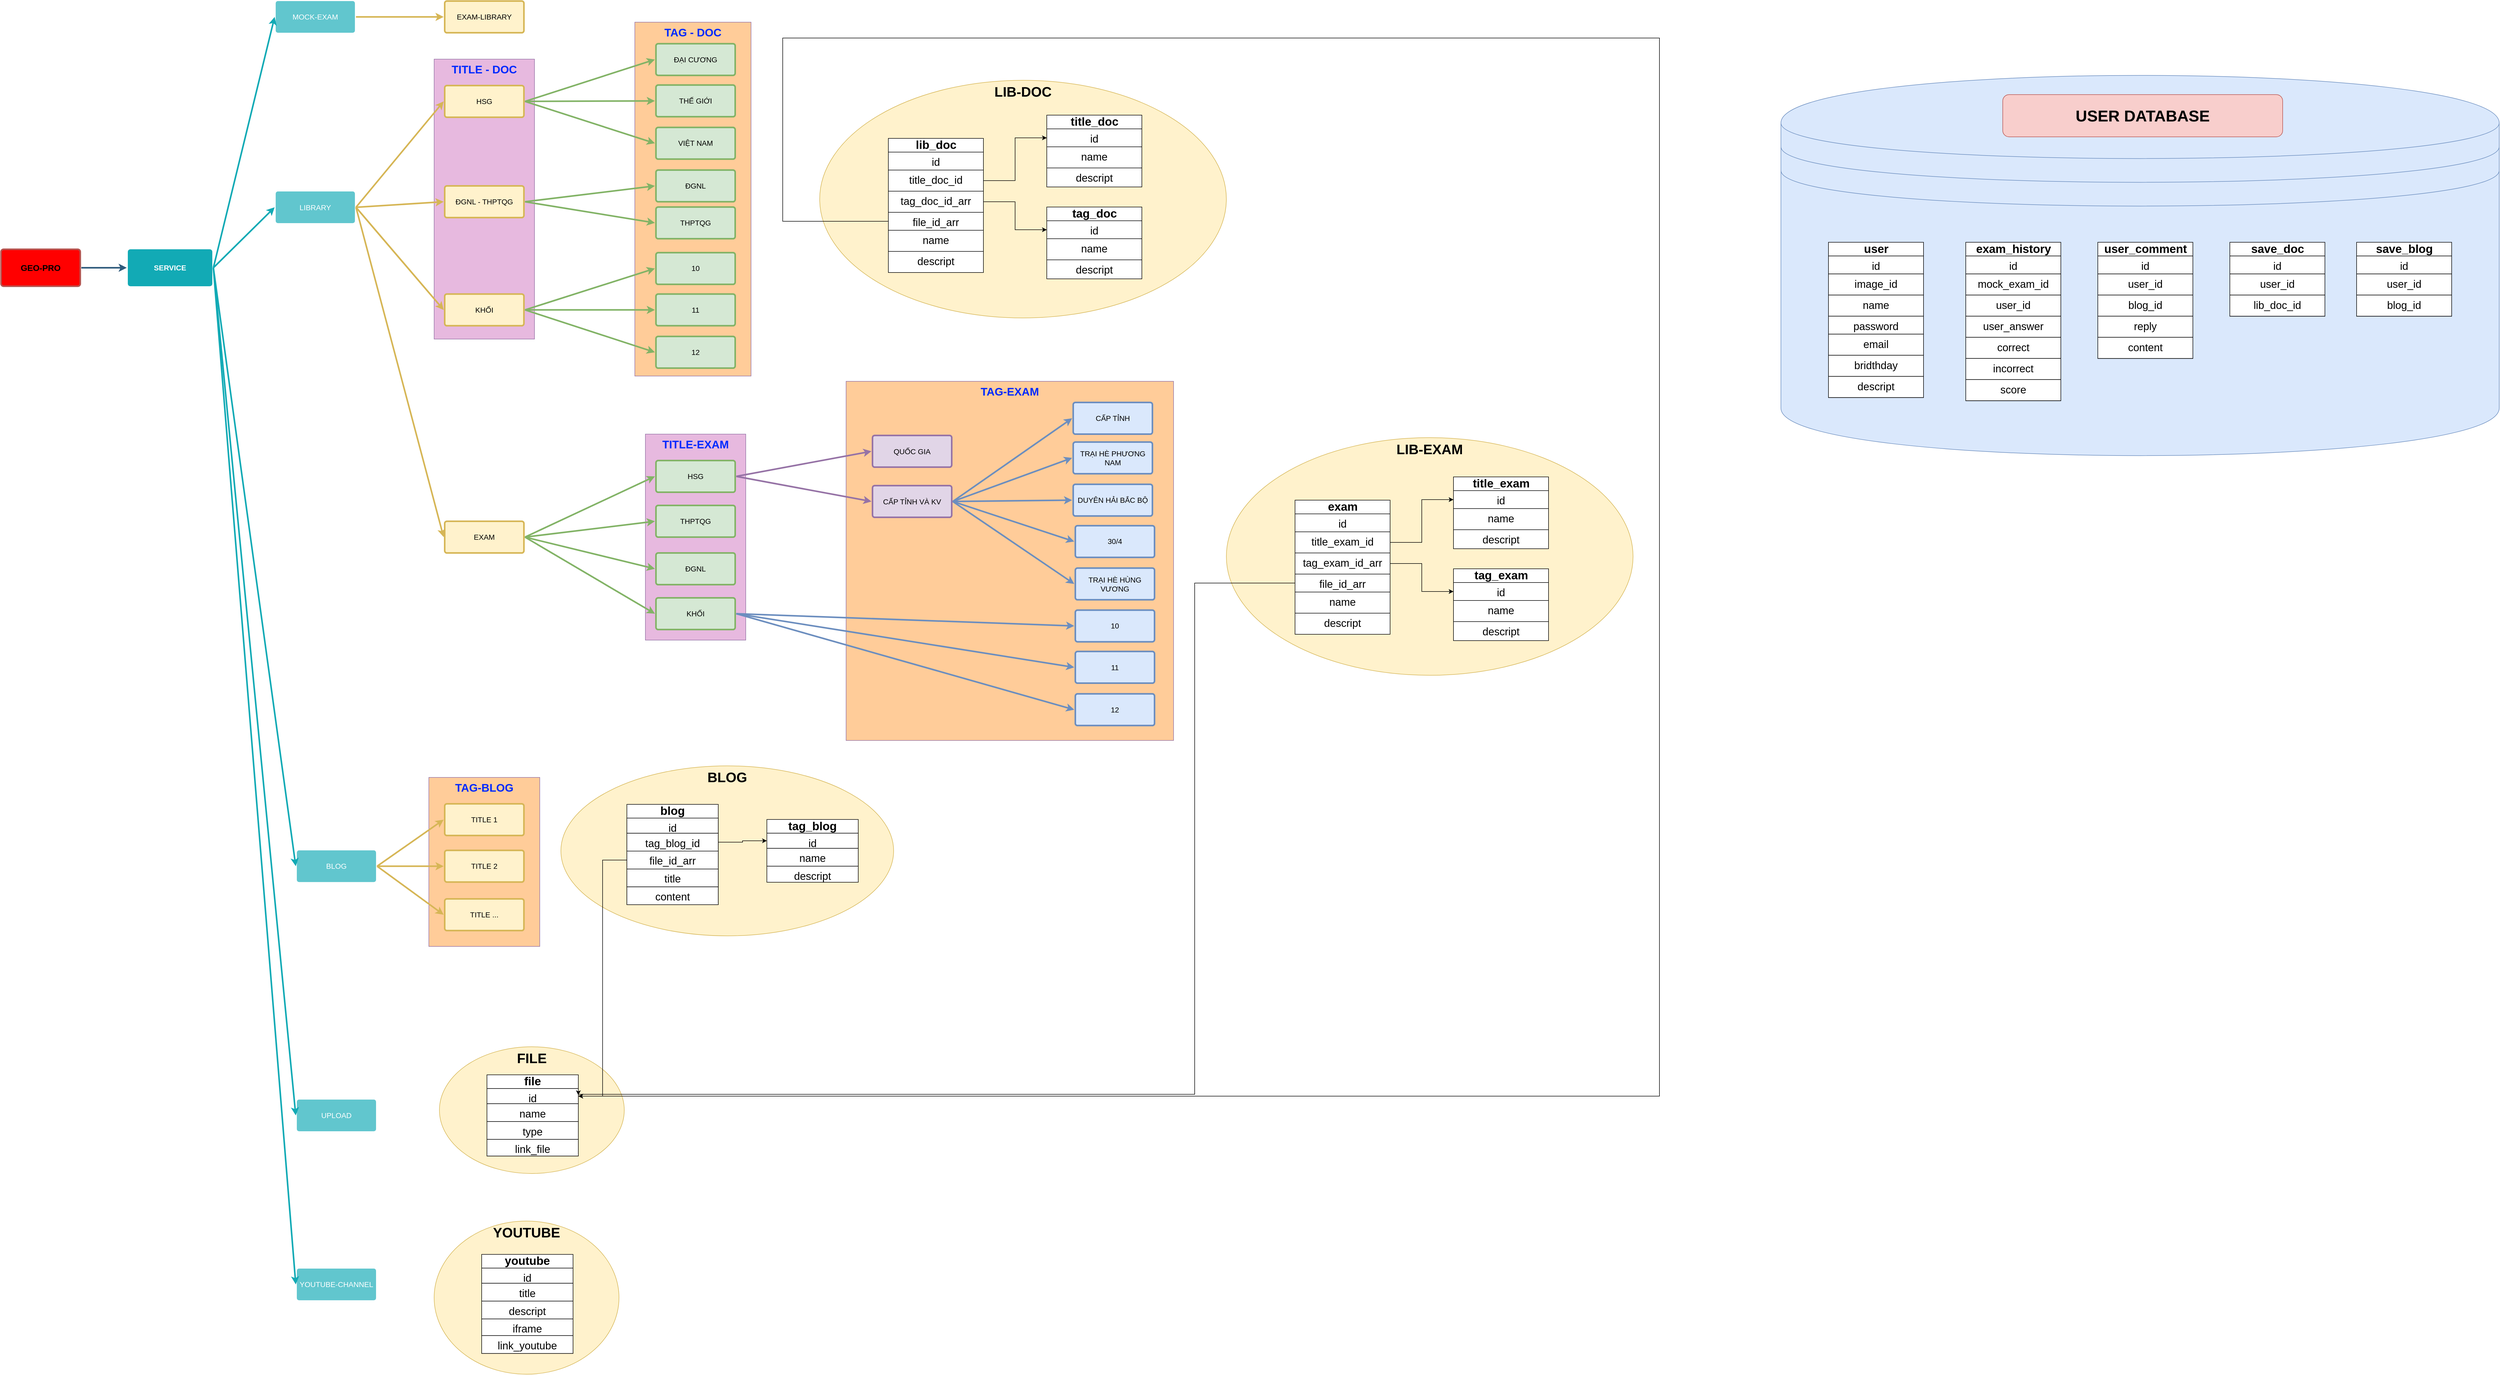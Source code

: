 <mxfile version="21.1.1" type="github">
  <diagram id="6a731a19-8d31-9384-78a2-239565b7b9f0" name="Page-1">
    <mxGraphModel dx="2931" dy="1977" grid="1" gridSize="10" guides="1" tooltips="1" connect="1" arrows="1" fold="1" page="1" pageScale="1" pageWidth="4681" pageHeight="3300" background="none" math="0" shadow="0">
      <root>
        <mxCell id="0" />
        <mxCell id="1" parent="0" />
        <mxCell id="W52Dk3ICBLYeZhelVxWt-1883" value="" style="group" vertex="1" connectable="0" parent="1">
          <mxGeometry x="910" y="2000" width="350" height="240" as="geometry" />
        </mxCell>
        <mxCell id="W52Dk3ICBLYeZhelVxWt-1876" value="FILE" style="ellipse;whiteSpace=wrap;html=1;fillColor=#fff2cc;strokeColor=#d6b656;fontSize=26;fontStyle=1;verticalAlign=top;" vertex="1" parent="W52Dk3ICBLYeZhelVxWt-1883">
          <mxGeometry width="350" height="240" as="geometry" />
        </mxCell>
        <mxCell id="W52Dk3ICBLYeZhelVxWt-1866" value="file" style="swimlane;fontStyle=1;childLayout=stackLayout;horizontal=1;startSize=26;fillColor=default;horizontalStack=0;resizeParent=1;resizeParentMax=0;resizeLast=0;collapsible=1;marginBottom=0;html=1;fontSize=22;align=center;" vertex="1" parent="W52Dk3ICBLYeZhelVxWt-1883">
          <mxGeometry x="89.997" y="53.107" width="172.99" height="153.777" as="geometry" />
        </mxCell>
        <mxCell id="W52Dk3ICBLYeZhelVxWt-1867" value="id" style="text;strokeColor=default;fillColor=default;align=center;verticalAlign=top;spacingLeft=4;spacingRight=4;overflow=hidden;rotatable=0;points=[[0,0.5],[1,0.5]];portConstraint=eastwest;whiteSpace=wrap;html=1;fontSize=20;" vertex="1" parent="W52Dk3ICBLYeZhelVxWt-1866">
          <mxGeometry y="26" width="172.99" height="28.711" as="geometry" />
        </mxCell>
        <mxCell id="W52Dk3ICBLYeZhelVxWt-1868" value="name" style="text;strokeColor=default;fillColor=default;align=center;verticalAlign=top;spacingLeft=4;spacingRight=4;overflow=hidden;rotatable=0;points=[[0,0.5],[1,0.5]];portConstraint=eastwest;whiteSpace=wrap;html=1;fontSize=20;" vertex="1" parent="W52Dk3ICBLYeZhelVxWt-1866">
          <mxGeometry y="54.711" width="172.99" height="33.778" as="geometry" />
        </mxCell>
        <mxCell id="W52Dk3ICBLYeZhelVxWt-1871" value="type" style="text;strokeColor=default;fillColor=default;align=center;verticalAlign=top;spacingLeft=4;spacingRight=4;overflow=hidden;rotatable=0;points=[[0,0.5],[1,0.5]];portConstraint=eastwest;whiteSpace=wrap;html=1;fontSize=20;gradientColor=none;" vertex="1" parent="W52Dk3ICBLYeZhelVxWt-1866">
          <mxGeometry y="88.489" width="172.99" height="33.778" as="geometry" />
        </mxCell>
        <mxCell id="W52Dk3ICBLYeZhelVxWt-1869" value="link_file" style="text;strokeColor=default;fillColor=default;align=center;verticalAlign=top;spacingLeft=4;spacingRight=4;overflow=hidden;rotatable=0;points=[[0,0.5],[1,0.5]];portConstraint=eastwest;whiteSpace=wrap;html=1;fontSize=20;" vertex="1" parent="W52Dk3ICBLYeZhelVxWt-1866">
          <mxGeometry y="122.267" width="172.99" height="31.51" as="geometry" />
        </mxCell>
        <mxCell id="W52Dk3ICBLYeZhelVxWt-1882" value="" style="group" vertex="1" connectable="0" parent="1">
          <mxGeometry x="1140" y="1468.12" width="630" height="321.88" as="geometry" />
        </mxCell>
        <mxCell id="W52Dk3ICBLYeZhelVxWt-1848" value="BLOG" style="ellipse;whiteSpace=wrap;html=1;fillColor=#fff2cc;strokeColor=#d6b656;fontSize=26;fontStyle=1;verticalAlign=top;" vertex="1" parent="W52Dk3ICBLYeZhelVxWt-1882">
          <mxGeometry width="630" height="321.88" as="geometry" />
        </mxCell>
        <mxCell id="W52Dk3ICBLYeZhelVxWt-1849" value="blog" style="swimlane;fontStyle=1;childLayout=stackLayout;horizontal=1;startSize=26;fillColor=default;horizontalStack=0;resizeParent=1;resizeParentMax=0;resizeLast=0;collapsible=1;marginBottom=0;html=1;fontSize=22;align=center;" vertex="1" parent="W52Dk3ICBLYeZhelVxWt-1882">
          <mxGeometry x="124.935" y="72.889" width="172.99" height="190.004" as="geometry" />
        </mxCell>
        <mxCell id="W52Dk3ICBLYeZhelVxWt-1850" value="id" style="text;strokeColor=default;fillColor=default;align=center;verticalAlign=top;spacingLeft=4;spacingRight=4;overflow=hidden;rotatable=0;points=[[0,0.5],[1,0.5]];portConstraint=eastwest;whiteSpace=wrap;html=1;fontSize=20;gradientColor=none;" vertex="1" parent="W52Dk3ICBLYeZhelVxWt-1849">
          <mxGeometry y="26" width="172.99" height="28.711" as="geometry" />
        </mxCell>
        <mxCell id="W52Dk3ICBLYeZhelVxWt-1852" value="tag_blog_id" style="text;strokeColor=default;fillColor=default;align=center;verticalAlign=top;spacingLeft=4;spacingRight=4;overflow=hidden;rotatable=0;points=[[0,0.5],[1,0.5]];portConstraint=eastwest;whiteSpace=wrap;html=1;fontSize=20;gradientColor=none;" vertex="1" parent="W52Dk3ICBLYeZhelVxWt-1849">
          <mxGeometry y="54.711" width="172.99" height="33.778" as="geometry" />
        </mxCell>
        <mxCell id="W52Dk3ICBLYeZhelVxWt-1855" value="file_id_arr" style="text;strokeColor=default;fillColor=default;align=center;verticalAlign=top;spacingLeft=4;spacingRight=4;overflow=hidden;rotatable=0;points=[[0,0.5],[1,0.5]];portConstraint=eastwest;whiteSpace=wrap;html=1;fontSize=20;gradientColor=none;" vertex="1" parent="W52Dk3ICBLYeZhelVxWt-1849">
          <mxGeometry y="88.489" width="172.99" height="33.96" as="geometry" />
        </mxCell>
        <mxCell id="W52Dk3ICBLYeZhelVxWt-1853" value="title" style="text;strokeColor=default;fillColor=default;align=center;verticalAlign=top;spacingLeft=4;spacingRight=4;overflow=hidden;rotatable=0;points=[[0,0.5],[1,0.5]];portConstraint=eastwest;whiteSpace=wrap;html=1;fontSize=20;gradientColor=none;" vertex="1" parent="W52Dk3ICBLYeZhelVxWt-1849">
          <mxGeometry y="122.449" width="172.99" height="33.778" as="geometry" />
        </mxCell>
        <mxCell id="W52Dk3ICBLYeZhelVxWt-1854" value="content" style="text;strokeColor=default;fillColor=default;align=center;verticalAlign=top;spacingLeft=4;spacingRight=4;overflow=hidden;rotatable=0;points=[[0,0.5],[1,0.5]];portConstraint=eastwest;whiteSpace=wrap;html=1;fontSize=20;gradientColor=none;" vertex="1" parent="W52Dk3ICBLYeZhelVxWt-1849">
          <mxGeometry y="156.227" width="172.99" height="33.778" as="geometry" />
        </mxCell>
        <mxCell id="W52Dk3ICBLYeZhelVxWt-1861" value="tag_blog" style="swimlane;fontStyle=1;childLayout=stackLayout;horizontal=1;startSize=26;fillColor=default;horizontalStack=0;resizeParent=1;resizeParentMax=0;resizeLast=0;collapsible=1;marginBottom=0;html=1;fontSize=22;align=center;" vertex="1" parent="W52Dk3ICBLYeZhelVxWt-1882">
          <mxGeometry x="389.997" y="101.497" width="172.987" height="118.889" as="geometry" />
        </mxCell>
        <mxCell id="W52Dk3ICBLYeZhelVxWt-1862" value="id" style="text;strokeColor=default;fillColor=default;align=center;verticalAlign=top;spacingLeft=4;spacingRight=4;overflow=hidden;rotatable=0;points=[[0,0.5],[1,0.5]];portConstraint=eastwest;whiteSpace=wrap;html=1;fontSize=20;" vertex="1" parent="W52Dk3ICBLYeZhelVxWt-1861">
          <mxGeometry y="26" width="172.987" height="28.711" as="geometry" />
        </mxCell>
        <mxCell id="W52Dk3ICBLYeZhelVxWt-1863" value="name" style="text;strokeColor=default;fillColor=default;align=center;verticalAlign=top;spacingLeft=4;spacingRight=4;overflow=hidden;rotatable=0;points=[[0,0.5],[1,0.5]];portConstraint=eastwest;whiteSpace=wrap;html=1;fontSize=20;" vertex="1" parent="W52Dk3ICBLYeZhelVxWt-1861">
          <mxGeometry y="54.711" width="172.987" height="33.778" as="geometry" />
        </mxCell>
        <mxCell id="W52Dk3ICBLYeZhelVxWt-1864" value="descript" style="text;strokeColor=default;fillColor=default;align=center;verticalAlign=top;spacingLeft=4;spacingRight=4;overflow=hidden;rotatable=0;points=[[0,0.5],[1,0.5]];portConstraint=eastwest;whiteSpace=wrap;html=1;fontSize=20;" vertex="1" parent="W52Dk3ICBLYeZhelVxWt-1861">
          <mxGeometry y="88.489" width="172.987" height="30.4" as="geometry" />
        </mxCell>
        <mxCell id="W52Dk3ICBLYeZhelVxWt-1865" style="edgeStyle=orthogonalEdgeStyle;rounded=0;orthogonalLoop=1;jettySize=auto;html=1;exitX=1;exitY=0.5;exitDx=0;exitDy=0;" edge="1" parent="W52Dk3ICBLYeZhelVxWt-1882" source="W52Dk3ICBLYeZhelVxWt-1852" target="W52Dk3ICBLYeZhelVxWt-1862">
          <mxGeometry relative="1" as="geometry" />
        </mxCell>
        <mxCell id="W52Dk3ICBLYeZhelVxWt-1846" value="TAG-BLOG" style="rounded=0;whiteSpace=wrap;html=1;fillColor=#FFCC99;strokeColor=#9673a6;verticalAlign=top;fontStyle=1;fontSize=21;fontColor=#002AFF;" vertex="1" parent="1">
          <mxGeometry x="890" y="1490" width="210" height="320" as="geometry" />
        </mxCell>
        <mxCell id="W52Dk3ICBLYeZhelVxWt-1845" value="TAG-EXAM" style="rounded=0;whiteSpace=wrap;html=1;fillColor=#FFCC99;strokeColor=#9673a6;verticalAlign=top;fontStyle=1;fontSize=21;fontColor=#002AFF;" vertex="1" parent="1">
          <mxGeometry x="1680" y="740" width="620" height="680" as="geometry" />
        </mxCell>
        <mxCell id="W52Dk3ICBLYeZhelVxWt-1844" value="TITLE-EXAM" style="rounded=0;whiteSpace=wrap;html=1;fillColor=#E7B9DF;strokeColor=#9673a6;verticalAlign=top;fontStyle=1;fontSize=21;fontColor=#002AFF;" vertex="1" parent="1">
          <mxGeometry x="1300" y="840" width="190" height="390" as="geometry" />
        </mxCell>
        <mxCell id="W52Dk3ICBLYeZhelVxWt-1791" value="TAG - DOC" style="rounded=0;whiteSpace=wrap;html=1;fillColor=#FFCC99;strokeColor=#9673a6;verticalAlign=top;fontStyle=1;fontSize=21;fontColor=#002AFF;" vertex="1" parent="1">
          <mxGeometry x="1280" y="60" width="220" height="670" as="geometry" />
        </mxCell>
        <mxCell id="W52Dk3ICBLYeZhelVxWt-1790" value="TITLE - DOC" style="rounded=0;whiteSpace=wrap;html=1;fillColor=#E7B9DF;strokeColor=#9673a6;verticalAlign=top;fontStyle=1;fontSize=21;fontColor=#002AFF;" vertex="1" parent="1">
          <mxGeometry x="900" y="130" width="190" height="530" as="geometry" />
        </mxCell>
        <mxCell id="1746" value="" style="edgeStyle=none;rounded=0;jumpStyle=none;html=1;shadow=0;labelBackgroundColor=none;startArrow=none;startFill=0;endArrow=classic;endFill=1;jettySize=auto;orthogonalLoop=1;strokeColor=#2F5B7C;strokeWidth=3;fontFamily=Helvetica;fontSize=16;fontColor=#23445D;spacing=5;" parent="1" source="1749" target="1771" edge="1">
          <mxGeometry relative="1" as="geometry" />
        </mxCell>
        <mxCell id="1749" value="GEO-PRO" style="rounded=1;whiteSpace=wrap;html=1;shadow=0;labelBackgroundColor=none;strokeColor=#b85450;strokeWidth=3;fillColor=#FF0000;fontFamily=Helvetica;fontSize=16;align=center;fontStyle=1;spacing=5;arcSize=7;perimeterSpacing=2;" parent="1" vertex="1">
          <mxGeometry x="80" y="490" width="150" height="70" as="geometry" />
        </mxCell>
        <mxCell id="1771" value="SERVICE" style="rounded=1;whiteSpace=wrap;html=1;shadow=0;labelBackgroundColor=none;strokeColor=none;strokeWidth=3;fillColor=#12aab5;fontFamily=Helvetica;fontSize=14;fontColor=#FFFFFF;align=center;spacing=5;fontStyle=1;arcSize=7;perimeterSpacing=2;" parent="1" vertex="1">
          <mxGeometry x="320" y="490" width="160" height="70" as="geometry" />
        </mxCell>
        <mxCell id="1772" value="UPLOAD" style="rounded=1;whiteSpace=wrap;html=1;shadow=0;labelBackgroundColor=none;strokeColor=none;strokeWidth=3;fillColor=#61c6ce;fontFamily=Helvetica;fontSize=14;fontColor=#FFFFFF;align=center;spacing=5;fontStyle=0;arcSize=7;perimeterSpacing=2;" parent="1" vertex="1">
          <mxGeometry x="640" y="2100" width="150" height="60" as="geometry" />
        </mxCell>
        <mxCell id="1773" value="" style="edgeStyle=none;rounded=1;jumpStyle=none;html=1;shadow=0;labelBackgroundColor=none;startArrow=none;startFill=0;jettySize=auto;orthogonalLoop=1;strokeColor=#12AAB5;strokeWidth=3;fontFamily=Helvetica;fontSize=14;fontColor=#FFFFFF;spacing=5;fontStyle=1;fillColor=#b0e3e6;entryX=0;entryY=0.5;entryDx=0;entryDy=0;exitX=1;exitY=0.5;exitDx=0;exitDy=0;" parent="1" source="1771" target="1772" edge="1">
          <mxGeometry relative="1" as="geometry" />
        </mxCell>
        <mxCell id="1774" value="BLOG" style="rounded=1;whiteSpace=wrap;html=1;shadow=0;labelBackgroundColor=none;strokeColor=none;strokeWidth=3;fillColor=#61c6ce;fontFamily=Helvetica;fontSize=14;fontColor=#FFFFFF;align=center;spacing=5;fontStyle=0;arcSize=7;perimeterSpacing=2;" parent="1" vertex="1">
          <mxGeometry x="640" y="1628.12" width="150" height="60" as="geometry" />
        </mxCell>
        <mxCell id="1775" value="" style="edgeStyle=none;rounded=1;jumpStyle=none;html=1;shadow=0;labelBackgroundColor=none;startArrow=none;startFill=0;jettySize=auto;orthogonalLoop=1;strokeColor=#12AAB5;strokeWidth=3;fontFamily=Helvetica;fontSize=14;fontColor=#FFFFFF;spacing=5;fontStyle=1;fillColor=#b0e3e6;entryX=0;entryY=0.5;entryDx=0;entryDy=0;exitX=1;exitY=0.5;exitDx=0;exitDy=0;" parent="1" source="1771" target="1774" edge="1">
          <mxGeometry relative="1" as="geometry" />
        </mxCell>
        <mxCell id="1776" value="LIBRARY" style="rounded=1;whiteSpace=wrap;html=1;shadow=0;labelBackgroundColor=none;strokeColor=none;strokeWidth=3;fillColor=#61c6ce;fontFamily=Helvetica;fontSize=14;fontColor=#FFFFFF;align=center;spacing=5;fontStyle=0;arcSize=7;perimeterSpacing=2;" parent="1" vertex="1">
          <mxGeometry x="600" y="380.5" width="150" height="60" as="geometry" />
        </mxCell>
        <mxCell id="1777" value="" style="edgeStyle=none;rounded=1;jumpStyle=none;html=1;shadow=0;labelBackgroundColor=none;startArrow=none;startFill=0;jettySize=auto;orthogonalLoop=1;strokeColor=#12AAB5;strokeWidth=3;fontFamily=Helvetica;fontSize=14;fontColor=#FFFFFF;spacing=5;fontStyle=1;fillColor=#b0e3e6;entryX=0;entryY=0.5;entryDx=0;entryDy=0;exitX=1;exitY=0.5;exitDx=0;exitDy=0;" parent="1" source="1771" target="1776" edge="1">
          <mxGeometry relative="1" as="geometry" />
        </mxCell>
        <mxCell id="1778" value="MOCK-EXAM" style="rounded=1;whiteSpace=wrap;html=1;shadow=0;labelBackgroundColor=none;strokeColor=none;strokeWidth=3;fillColor=#61c6ce;fontFamily=Helvetica;fontSize=14;fontColor=#FFFFFF;align=center;spacing=5;fontStyle=0;arcSize=7;perimeterSpacing=2;" parent="1" vertex="1">
          <mxGeometry x="600" y="20" width="150" height="60" as="geometry" />
        </mxCell>
        <mxCell id="1779" value="" style="edgeStyle=none;rounded=1;jumpStyle=none;html=1;shadow=0;labelBackgroundColor=none;startArrow=none;startFill=0;jettySize=auto;orthogonalLoop=1;strokeColor=#12AAB5;strokeWidth=3;fontFamily=Helvetica;fontSize=14;fontColor=#FFFFFF;spacing=5;fontStyle=1;fillColor=#b0e3e6;entryX=0;entryY=0.5;entryDx=0;entryDy=0;exitX=1;exitY=0.5;exitDx=0;exitDy=0;" parent="1" source="1771" target="1778" edge="1">
          <mxGeometry relative="1" as="geometry" />
        </mxCell>
        <mxCell id="DbFOadBx9GIm5DyImWNw-1779" value="YOUTUBE-CHANNEL" style="rounded=1;whiteSpace=wrap;html=1;shadow=0;labelBackgroundColor=none;strokeColor=none;strokeWidth=3;fillColor=#61c6ce;fontFamily=Helvetica;fontSize=14;fontColor=#FFFFFF;align=center;spacing=5;fontStyle=0;arcSize=7;perimeterSpacing=2;" parent="1" vertex="1">
          <mxGeometry x="640" y="2420" width="150" height="60" as="geometry" />
        </mxCell>
        <mxCell id="DbFOadBx9GIm5DyImWNw-1782" value="HSG" style="rounded=1;whiteSpace=wrap;html=1;shadow=0;labelBackgroundColor=none;strokeColor=#82b366;strokeWidth=3;fillColor=#d5e8d4;fontFamily=Helvetica;fontSize=14;align=center;spacing=5;fontStyle=0;arcSize=7;perimeterSpacing=2;" parent="1" vertex="1">
          <mxGeometry x="1320" y="890" width="150" height="60" as="geometry" />
        </mxCell>
        <mxCell id="DbFOadBx9GIm5DyImWNw-1785" value="" style="edgeStyle=none;rounded=1;jumpStyle=none;html=1;shadow=0;labelBackgroundColor=none;startArrow=none;startFill=0;jettySize=auto;orthogonalLoop=1;strokeColor=#82b366;strokeWidth=3;fontFamily=Helvetica;fontSize=14;fontColor=#FFFFFF;spacing=5;fontStyle=1;fillColor=#d5e8d4;entryX=0;entryY=0.5;entryDx=0;entryDy=0;exitX=1;exitY=0.5;exitDx=0;exitDy=0;" parent="1" source="DbFOadBx9GIm5DyImWNw-1809" target="DbFOadBx9GIm5DyImWNw-1782" edge="1">
          <mxGeometry relative="1" as="geometry">
            <mxPoint x="1722" y="204.5" as="sourcePoint" />
            <mxPoint x="1770" y="276" as="targetPoint" />
          </mxGeometry>
        </mxCell>
        <mxCell id="DbFOadBx9GIm5DyImWNw-1786" value="EXAM-LIBRARY" style="rounded=1;whiteSpace=wrap;html=1;shadow=0;labelBackgroundColor=none;strokeColor=#d6b656;strokeWidth=3;fillColor=#fff2cc;fontFamily=Helvetica;fontSize=14;align=center;spacing=5;fontStyle=0;arcSize=7;perimeterSpacing=2;" parent="1" vertex="1">
          <mxGeometry x="920" y="20" width="150" height="60" as="geometry" />
        </mxCell>
        <mxCell id="DbFOadBx9GIm5DyImWNw-1787" value="" style="edgeStyle=none;rounded=1;jumpStyle=none;html=1;shadow=0;labelBackgroundColor=none;startArrow=none;startFill=0;jettySize=auto;orthogonalLoop=1;strokeColor=#d6b656;strokeWidth=3;fontFamily=Helvetica;fontSize=14;fontColor=#FFFFFF;spacing=5;fontStyle=1;fillColor=#fff2cc;entryX=0;entryY=0.5;entryDx=0;entryDy=0;exitX=1;exitY=0.5;exitDx=0;exitDy=0;" parent="1" source="1778" target="DbFOadBx9GIm5DyImWNw-1786" edge="1">
          <mxGeometry relative="1" as="geometry">
            <mxPoint x="1170" y="107" as="sourcePoint" />
            <mxPoint x="1026" y="143" as="targetPoint" />
          </mxGeometry>
        </mxCell>
        <mxCell id="DbFOadBx9GIm5DyImWNw-1788" value="HSG" style="rounded=1;whiteSpace=wrap;html=1;shadow=0;labelBackgroundColor=none;strokeColor=#d6b656;strokeWidth=3;fillColor=#fff2cc;fontFamily=Helvetica;fontSize=14;align=center;spacing=5;fontStyle=0;arcSize=7;perimeterSpacing=2;" parent="1" vertex="1">
          <mxGeometry x="920" y="180" width="150" height="60" as="geometry" />
        </mxCell>
        <mxCell id="DbFOadBx9GIm5DyImWNw-1790" value="ĐGNL - THPTQG" style="rounded=1;whiteSpace=wrap;html=1;shadow=0;labelBackgroundColor=none;strokeColor=#d6b656;strokeWidth=3;fillColor=#fff2cc;fontFamily=Helvetica;fontSize=14;align=center;spacing=5;fontStyle=0;arcSize=7;perimeterSpacing=2;" parent="1" vertex="1">
          <mxGeometry x="920" y="370" width="150" height="60" as="geometry" />
        </mxCell>
        <mxCell id="DbFOadBx9GIm5DyImWNw-1791" value="" style="edgeStyle=none;rounded=1;jumpStyle=none;html=1;shadow=0;labelBackgroundColor=none;startArrow=none;startFill=0;jettySize=auto;orthogonalLoop=1;strokeColor=#d6b656;strokeWidth=3;fontFamily=Helvetica;fontSize=14;fontColor=#FFFFFF;spacing=5;fontStyle=1;fillColor=#fff2cc;entryX=0;entryY=0.5;entryDx=0;entryDy=0;exitX=1;exitY=0.5;exitDx=0;exitDy=0;" parent="1" target="DbFOadBx9GIm5DyImWNw-1788" edge="1" source="1776">
          <mxGeometry relative="1" as="geometry">
            <mxPoint x="1150" y="349.5" as="sourcePoint" />
            <mxPoint x="1006" y="385.5" as="targetPoint" />
          </mxGeometry>
        </mxCell>
        <mxCell id="DbFOadBx9GIm5DyImWNw-1793" value="" style="edgeStyle=none;rounded=1;jumpStyle=none;html=1;shadow=0;labelBackgroundColor=none;startArrow=none;startFill=0;jettySize=auto;orthogonalLoop=1;strokeColor=#d6b656;strokeWidth=3;fontFamily=Helvetica;fontSize=14;fontColor=#FFFFFF;spacing=5;fontStyle=1;fillColor=#fff2cc;entryX=0;entryY=0.5;entryDx=0;entryDy=0;exitX=1;exitY=0.5;exitDx=0;exitDy=0;" parent="1" target="DbFOadBx9GIm5DyImWNw-1790" edge="1" source="1776">
          <mxGeometry relative="1" as="geometry">
            <mxPoint x="1150" y="349.5" as="sourcePoint" />
            <mxPoint x="1198" y="420.5" as="targetPoint" />
          </mxGeometry>
        </mxCell>
        <mxCell id="DbFOadBx9GIm5DyImWNw-1795" value="" style="edgeStyle=none;rounded=1;jumpStyle=none;html=1;shadow=0;labelBackgroundColor=none;startArrow=none;startFill=0;jettySize=auto;orthogonalLoop=1;strokeColor=#d6b656;strokeWidth=3;fontFamily=Helvetica;fontSize=14;fontColor=#FFFFFF;spacing=5;fontStyle=1;fillColor=#fff2cc;entryX=0;entryY=0.5;entryDx=0;entryDy=0;exitX=1;exitY=0.5;exitDx=0;exitDy=0;" parent="1" target="DbFOadBx9GIm5DyImWNw-1794" edge="1" source="1776">
          <mxGeometry relative="1" as="geometry">
            <mxPoint x="1150" y="350" as="sourcePoint" />
            <mxPoint x="1198" y="466" as="targetPoint" />
          </mxGeometry>
        </mxCell>
        <mxCell id="DbFOadBx9GIm5DyImWNw-1796" value="10" style="rounded=1;whiteSpace=wrap;html=1;shadow=0;labelBackgroundColor=none;strokeColor=#82b366;strokeWidth=3;fillColor=#d5e8d4;fontFamily=Helvetica;fontSize=14;align=center;spacing=5;fontStyle=0;arcSize=7;perimeterSpacing=2;" parent="1" vertex="1">
          <mxGeometry x="1320" y="496.38" width="150" height="60" as="geometry" />
        </mxCell>
        <mxCell id="DbFOadBx9GIm5DyImWNw-1797" value="" style="edgeStyle=none;rounded=1;jumpStyle=none;html=1;shadow=0;labelBackgroundColor=none;startArrow=none;startFill=0;jettySize=auto;orthogonalLoop=1;strokeColor=#82b366;strokeWidth=3;fontFamily=Helvetica;fontSize=14;fontColor=#FFFFFF;spacing=5;fontStyle=1;fillColor=#d5e8d4;entryX=0;entryY=0.5;entryDx=0;entryDy=0;exitX=1;exitY=0.5;exitDx=0;exitDy=0;" parent="1" source="DbFOadBx9GIm5DyImWNw-1794" target="DbFOadBx9GIm5DyImWNw-1796" edge="1">
          <mxGeometry relative="1" as="geometry">
            <mxPoint x="1670" y="358.38" as="sourcePoint" />
            <mxPoint x="1718" y="474.38" as="targetPoint" />
          </mxGeometry>
        </mxCell>
        <mxCell id="DbFOadBx9GIm5DyImWNw-1798" value="11" style="rounded=1;whiteSpace=wrap;html=1;shadow=0;labelBackgroundColor=none;strokeColor=#82b366;strokeWidth=3;fillColor=#d5e8d4;fontFamily=Helvetica;fontSize=14;align=center;spacing=5;fontStyle=0;arcSize=7;perimeterSpacing=2;" parent="1" vertex="1">
          <mxGeometry x="1320" y="574.75" width="150" height="60" as="geometry" />
        </mxCell>
        <mxCell id="DbFOadBx9GIm5DyImWNw-1799" value="" style="edgeStyle=none;rounded=1;jumpStyle=none;html=1;shadow=0;labelBackgroundColor=none;startArrow=none;startFill=0;jettySize=auto;orthogonalLoop=1;strokeColor=#82b366;strokeWidth=3;fontFamily=Helvetica;fontSize=14;fontColor=#FFFFFF;spacing=5;fontStyle=1;fillColor=#d5e8d4;entryX=0;entryY=0.5;entryDx=0;entryDy=0;exitX=1;exitY=0.5;exitDx=0;exitDy=0;" parent="1" source="DbFOadBx9GIm5DyImWNw-1794" target="DbFOadBx9GIm5DyImWNw-1798" edge="1">
          <mxGeometry relative="1" as="geometry">
            <mxPoint x="1670" y="470" as="sourcePoint" />
            <mxPoint x="1718" y="586" as="targetPoint" />
          </mxGeometry>
        </mxCell>
        <mxCell id="DbFOadBx9GIm5DyImWNw-1800" value="12" style="rounded=1;whiteSpace=wrap;html=1;shadow=0;labelBackgroundColor=none;strokeColor=#82b366;strokeWidth=3;fillColor=#d5e8d4;fontFamily=Helvetica;fontSize=14;align=center;spacing=5;fontStyle=0;arcSize=7;perimeterSpacing=2;" parent="1" vertex="1">
          <mxGeometry x="1320" y="655" width="150" height="60" as="geometry" />
        </mxCell>
        <mxCell id="DbFOadBx9GIm5DyImWNw-1801" value="" style="edgeStyle=none;rounded=1;jumpStyle=none;html=1;shadow=0;labelBackgroundColor=none;startArrow=none;startFill=0;jettySize=auto;orthogonalLoop=1;strokeColor=#82b366;strokeWidth=3;fontFamily=Helvetica;fontSize=14;fontColor=#FFFFFF;spacing=5;fontStyle=1;fillColor=#d5e8d4;entryX=0;entryY=0.5;entryDx=0;entryDy=0;exitX=1;exitY=0.5;exitDx=0;exitDy=0;" parent="1" source="DbFOadBx9GIm5DyImWNw-1794" target="DbFOadBx9GIm5DyImWNw-1800" edge="1">
          <mxGeometry relative="1" as="geometry">
            <mxPoint x="1620" y="530" as="sourcePoint" />
            <mxPoint x="1706" y="633" as="targetPoint" />
          </mxGeometry>
        </mxCell>
        <mxCell id="DbFOadBx9GIm5DyImWNw-1802" value="ĐẠI CƯƠNG" style="rounded=1;whiteSpace=wrap;html=1;shadow=0;labelBackgroundColor=none;strokeColor=#82b366;strokeWidth=3;fillColor=#d5e8d4;fontFamily=Helvetica;fontSize=14;align=center;spacing=5;fontStyle=0;arcSize=7;perimeterSpacing=2;" parent="1" vertex="1">
          <mxGeometry x="1320" y="100.69" width="150" height="60" as="geometry" />
        </mxCell>
        <mxCell id="DbFOadBx9GIm5DyImWNw-1803" value="" style="edgeStyle=none;rounded=1;jumpStyle=none;html=1;shadow=0;labelBackgroundColor=none;startArrow=none;startFill=0;jettySize=auto;orthogonalLoop=1;strokeColor=#82b366;strokeWidth=3;fontFamily=Helvetica;fontSize=14;fontColor=#FFFFFF;spacing=5;fontStyle=1;fillColor=#d5e8d4;entryX=0;entryY=0.5;entryDx=0;entryDy=0;exitX=1;exitY=0.5;exitDx=0;exitDy=0;" parent="1" source="DbFOadBx9GIm5DyImWNw-1788" target="DbFOadBx9GIm5DyImWNw-1802" edge="1">
          <mxGeometry relative="1" as="geometry">
            <mxPoint x="1650" y="204.88" as="sourcePoint" />
            <mxPoint x="1736" y="196.26" as="targetPoint" />
          </mxGeometry>
        </mxCell>
        <mxCell id="DbFOadBx9GIm5DyImWNw-1804" value="THẾ GIỚI" style="rounded=1;whiteSpace=wrap;html=1;shadow=0;labelBackgroundColor=none;strokeColor=#82b366;strokeWidth=3;fillColor=#d5e8d4;fontFamily=Helvetica;fontSize=14;align=center;spacing=5;fontStyle=0;arcSize=7;perimeterSpacing=2;" parent="1" vertex="1">
          <mxGeometry x="1320" y="179.06" width="150" height="60" as="geometry" />
        </mxCell>
        <mxCell id="DbFOadBx9GIm5DyImWNw-1805" value="" style="edgeStyle=none;rounded=1;jumpStyle=none;html=1;shadow=0;labelBackgroundColor=none;startArrow=none;startFill=0;jettySize=auto;orthogonalLoop=1;strokeColor=#82b366;strokeWidth=3;fontFamily=Helvetica;fontSize=14;fontColor=#FFFFFF;spacing=5;fontStyle=1;fillColor=#d5e8d4;entryX=0;entryY=0.5;entryDx=0;entryDy=0;exitX=1;exitY=0.5;exitDx=0;exitDy=0;" parent="1" source="DbFOadBx9GIm5DyImWNw-1788" target="DbFOadBx9GIm5DyImWNw-1804" edge="1">
          <mxGeometry relative="1" as="geometry">
            <mxPoint x="1640" y="240" as="sourcePoint" />
            <mxPoint x="1736" y="307.88" as="targetPoint" />
          </mxGeometry>
        </mxCell>
        <mxCell id="DbFOadBx9GIm5DyImWNw-1806" value="VIỆT NAM" style="rounded=1;whiteSpace=wrap;html=1;shadow=0;labelBackgroundColor=none;strokeColor=#82b366;strokeWidth=3;fillColor=#d5e8d4;fontFamily=Helvetica;fontSize=14;align=center;spacing=5;fontStyle=0;arcSize=7;perimeterSpacing=2;" parent="1" vertex="1">
          <mxGeometry x="1320" y="259.31" width="150" height="60" as="geometry" />
        </mxCell>
        <mxCell id="DbFOadBx9GIm5DyImWNw-1807" value="" style="edgeStyle=none;rounded=1;jumpStyle=none;html=1;shadow=0;labelBackgroundColor=none;startArrow=none;startFill=0;jettySize=auto;orthogonalLoop=1;strokeColor=#82b366;strokeWidth=3;fontFamily=Helvetica;fontSize=14;fontColor=#FFFFFF;spacing=5;fontStyle=1;fillColor=#d5e8d4;entryX=0;entryY=0.5;entryDx=0;entryDy=0;exitX=1;exitY=0.5;exitDx=0;exitDy=0;" parent="1" source="DbFOadBx9GIm5DyImWNw-1788" target="DbFOadBx9GIm5DyImWNw-1806" edge="1">
          <mxGeometry relative="1" as="geometry">
            <mxPoint x="1650" y="204.88" as="sourcePoint" />
            <mxPoint x="1724" y="354.88" as="targetPoint" />
          </mxGeometry>
        </mxCell>
        <mxCell id="DbFOadBx9GIm5DyImWNw-1809" value="EXAM" style="rounded=1;whiteSpace=wrap;html=1;shadow=0;labelBackgroundColor=none;strokeColor=#d6b656;strokeWidth=3;fillColor=#fff2cc;fontFamily=Helvetica;fontSize=14;align=center;spacing=5;fontStyle=0;arcSize=7;perimeterSpacing=2;" parent="1" vertex="1">
          <mxGeometry x="920" y="1005" width="150" height="60" as="geometry" />
        </mxCell>
        <mxCell id="DbFOadBx9GIm5DyImWNw-1810" value="" style="edgeStyle=none;rounded=1;jumpStyle=none;html=1;shadow=0;labelBackgroundColor=none;startArrow=none;startFill=0;jettySize=auto;orthogonalLoop=1;strokeColor=#d6b656;strokeWidth=3;fontFamily=Helvetica;fontSize=14;fontColor=#FFFFFF;spacing=5;fontStyle=1;fillColor=#fff2cc;entryX=0;entryY=0.5;entryDx=0;entryDy=0;exitX=1;exitY=0.5;exitDx=0;exitDy=0;" parent="1" source="1776" target="DbFOadBx9GIm5DyImWNw-1809" edge="1">
          <mxGeometry relative="1" as="geometry">
            <mxPoint x="1130" y="400" as="sourcePoint" />
            <mxPoint x="1256" y="510.25" as="targetPoint" />
          </mxGeometry>
        </mxCell>
        <mxCell id="DbFOadBx9GIm5DyImWNw-1813" value="ĐGNL" style="rounded=1;whiteSpace=wrap;html=1;shadow=0;labelBackgroundColor=none;strokeColor=#82b366;strokeWidth=3;fillColor=#d5e8d4;fontFamily=Helvetica;fontSize=14;align=center;spacing=5;fontStyle=0;arcSize=7;perimeterSpacing=2;" parent="1" vertex="1">
          <mxGeometry x="1320" y="340" width="150" height="60" as="geometry" />
        </mxCell>
        <mxCell id="DbFOadBx9GIm5DyImWNw-1814" value="" style="edgeStyle=none;rounded=1;jumpStyle=none;html=1;shadow=0;labelBackgroundColor=none;startArrow=none;startFill=0;jettySize=auto;orthogonalLoop=1;strokeColor=#82b366;strokeWidth=3;fontFamily=Helvetica;fontSize=14;fontColor=#FFFFFF;spacing=5;fontStyle=1;fillColor=#d5e8d4;entryX=0;entryY=0.5;entryDx=0;entryDy=0;exitX=1;exitY=0.5;exitDx=0;exitDy=0;" parent="1" source="DbFOadBx9GIm5DyImWNw-1790" target="DbFOadBx9GIm5DyImWNw-1813" edge="1">
          <mxGeometry relative="1" as="geometry">
            <mxPoint x="1420" y="344.75" as="sourcePoint" />
            <mxPoint x="1762" y="461.63" as="targetPoint" />
          </mxGeometry>
        </mxCell>
        <mxCell id="DbFOadBx9GIm5DyImWNw-1815" value="THPTQG" style="rounded=1;whiteSpace=wrap;html=1;shadow=0;labelBackgroundColor=none;strokeColor=#82b366;strokeWidth=3;fillColor=#d5e8d4;fontFamily=Helvetica;fontSize=14;align=center;spacing=5;fontStyle=0;arcSize=7;perimeterSpacing=2;" parent="1" vertex="1">
          <mxGeometry x="1320" y="410" width="150" height="60" as="geometry" />
        </mxCell>
        <mxCell id="DbFOadBx9GIm5DyImWNw-1816" value="" style="edgeStyle=none;rounded=1;jumpStyle=none;html=1;shadow=0;labelBackgroundColor=none;startArrow=none;startFill=0;jettySize=auto;orthogonalLoop=1;strokeColor=#82b366;strokeWidth=3;fontFamily=Helvetica;fontSize=14;fontColor=#FFFFFF;spacing=5;fontStyle=1;fillColor=#d5e8d4;entryX=0;entryY=0.5;entryDx=0;entryDy=0;exitX=1;exitY=0.5;exitDx=0;exitDy=0;" parent="1" source="DbFOadBx9GIm5DyImWNw-1790" target="DbFOadBx9GIm5DyImWNw-1815" edge="1">
          <mxGeometry relative="1" as="geometry">
            <mxPoint x="1382" y="446.5" as="sourcePoint" />
            <mxPoint x="1762" y="557.13" as="targetPoint" />
          </mxGeometry>
        </mxCell>
        <mxCell id="DbFOadBx9GIm5DyImWNw-1817" value="THPTQG" style="rounded=1;whiteSpace=wrap;html=1;shadow=0;labelBackgroundColor=none;strokeColor=#82b366;strokeWidth=3;fillColor=#d5e8d4;fontFamily=Helvetica;fontSize=14;align=center;spacing=5;fontStyle=0;arcSize=7;perimeterSpacing=2;" parent="1" vertex="1">
          <mxGeometry x="1320" y="975" width="150" height="60" as="geometry" />
        </mxCell>
        <mxCell id="DbFOadBx9GIm5DyImWNw-1818" value="" style="edgeStyle=none;rounded=1;jumpStyle=none;html=1;shadow=0;labelBackgroundColor=none;startArrow=none;startFill=0;jettySize=auto;orthogonalLoop=1;strokeColor=#82b366;strokeWidth=3;fontFamily=Helvetica;fontSize=14;fontColor=#FFFFFF;spacing=5;fontStyle=1;fillColor=#d5e8d4;entryX=0;entryY=0.5;entryDx=0;entryDy=0;exitX=1;exitY=0.5;exitDx=0;exitDy=0;" parent="1" source="DbFOadBx9GIm5DyImWNw-1809" target="DbFOadBx9GIm5DyImWNw-1817" edge="1">
          <mxGeometry relative="1" as="geometry">
            <mxPoint x="1390" y="965" as="sourcePoint" />
            <mxPoint x="1778" y="351" as="targetPoint" />
          </mxGeometry>
        </mxCell>
        <mxCell id="DbFOadBx9GIm5DyImWNw-1819" value="ĐGNL" style="rounded=1;whiteSpace=wrap;html=1;shadow=0;labelBackgroundColor=none;strokeColor=#82b366;strokeWidth=3;fillColor=#d5e8d4;fontFamily=Helvetica;fontSize=14;align=center;spacing=5;fontStyle=0;arcSize=7;perimeterSpacing=2;" parent="1" vertex="1">
          <mxGeometry x="1320" y="1065" width="150" height="60" as="geometry" />
        </mxCell>
        <mxCell id="DbFOadBx9GIm5DyImWNw-1820" value="" style="edgeStyle=none;rounded=1;jumpStyle=none;html=1;shadow=0;labelBackgroundColor=none;startArrow=none;startFill=0;jettySize=auto;orthogonalLoop=1;strokeColor=#82b366;strokeWidth=3;fontFamily=Helvetica;fontSize=14;fontColor=#FFFFFF;spacing=5;fontStyle=1;fillColor=#d5e8d4;entryX=0;entryY=0.5;entryDx=0;entryDy=0;exitX=1;exitY=0.5;exitDx=0;exitDy=0;" parent="1" source="DbFOadBx9GIm5DyImWNw-1809" target="DbFOadBx9GIm5DyImWNw-1819" edge="1">
          <mxGeometry relative="1" as="geometry">
            <mxPoint x="1392" y="900" as="sourcePoint" />
            <mxPoint x="1788" y="361" as="targetPoint" />
          </mxGeometry>
        </mxCell>
        <mxCell id="DbFOadBx9GIm5DyImWNw-1821" value="10" style="rounded=1;whiteSpace=wrap;html=1;shadow=0;labelBackgroundColor=none;strokeColor=#6c8ebf;strokeWidth=3;fillColor=#dae8fc;fontFamily=Helvetica;fontSize=14;align=center;spacing=5;fontStyle=0;arcSize=7;perimeterSpacing=2;" parent="1" vertex="1">
          <mxGeometry x="2114" y="1173.19" width="150" height="60" as="geometry" />
        </mxCell>
        <mxCell id="DbFOadBx9GIm5DyImWNw-1822" value="" style="edgeStyle=none;rounded=1;jumpStyle=none;html=1;shadow=0;labelBackgroundColor=none;startArrow=none;startFill=0;jettySize=auto;orthogonalLoop=1;strokeColor=#6c8ebf;strokeWidth=3;fontFamily=Helvetica;fontSize=14;fontColor=#FFFFFF;spacing=5;fontStyle=1;fillColor=#dae8fc;entryX=0;entryY=0.5;entryDx=0;entryDy=0;exitX=1;exitY=0.5;exitDx=0;exitDy=0;" parent="1" source="DbFOadBx9GIm5DyImWNw-1845" target="DbFOadBx9GIm5DyImWNw-1821" edge="1">
          <mxGeometry relative="1" as="geometry">
            <mxPoint x="1970" y="690.0" as="sourcePoint" />
            <mxPoint x="2316" y="859.38" as="targetPoint" />
          </mxGeometry>
        </mxCell>
        <mxCell id="DbFOadBx9GIm5DyImWNw-1823" value="11" style="rounded=1;whiteSpace=wrap;html=1;shadow=0;labelBackgroundColor=none;strokeColor=#6c8ebf;strokeWidth=3;fillColor=#dae8fc;fontFamily=Helvetica;fontSize=14;align=center;spacing=5;fontStyle=0;arcSize=7;perimeterSpacing=2;" parent="1" vertex="1">
          <mxGeometry x="2114" y="1251.56" width="150" height="60" as="geometry" />
        </mxCell>
        <mxCell id="DbFOadBx9GIm5DyImWNw-1824" value="" style="edgeStyle=none;rounded=1;jumpStyle=none;html=1;shadow=0;labelBackgroundColor=none;startArrow=none;startFill=0;jettySize=auto;orthogonalLoop=1;strokeColor=#6c8ebf;strokeWidth=3;fontFamily=Helvetica;fontSize=14;fontColor=#FFFFFF;spacing=5;fontStyle=1;fillColor=#dae8fc;entryX=0;entryY=0.5;entryDx=0;entryDy=0;exitX=1;exitY=0.5;exitDx=0;exitDy=0;" parent="1" source="DbFOadBx9GIm5DyImWNw-1845" target="DbFOadBx9GIm5DyImWNw-1823" edge="1">
          <mxGeometry relative="1" as="geometry">
            <mxPoint x="1970" y="690.0" as="sourcePoint" />
            <mxPoint x="2316" y="971" as="targetPoint" />
          </mxGeometry>
        </mxCell>
        <mxCell id="DbFOadBx9GIm5DyImWNw-1825" value="12" style="rounded=1;whiteSpace=wrap;html=1;shadow=0;labelBackgroundColor=none;strokeColor=#6c8ebf;strokeWidth=3;fillColor=#dae8fc;fontFamily=Helvetica;fontSize=14;align=center;spacing=5;fontStyle=0;arcSize=7;perimeterSpacing=2;" parent="1" vertex="1">
          <mxGeometry x="2114" y="1331.81" width="150" height="60" as="geometry" />
        </mxCell>
        <mxCell id="DbFOadBx9GIm5DyImWNw-1826" value="" style="edgeStyle=none;rounded=1;jumpStyle=none;html=1;shadow=0;labelBackgroundColor=none;startArrow=none;startFill=0;jettySize=auto;orthogonalLoop=1;strokeColor=#6c8ebf;strokeWidth=3;fontFamily=Helvetica;fontSize=14;fontColor=#FFFFFF;spacing=5;fontStyle=1;fillColor=#dae8fc;entryX=0;entryY=0.5;entryDx=0;entryDy=0;exitX=1;exitY=0.5;exitDx=0;exitDy=0;" parent="1" source="DbFOadBx9GIm5DyImWNw-1845" target="DbFOadBx9GIm5DyImWNw-1825" edge="1">
          <mxGeometry relative="1" as="geometry">
            <mxPoint x="1970" y="690.0" as="sourcePoint" />
            <mxPoint x="2304" y="1018" as="targetPoint" />
          </mxGeometry>
        </mxCell>
        <mxCell id="DbFOadBx9GIm5DyImWNw-1827" value="QUỐC GIA" style="rounded=1;whiteSpace=wrap;html=1;shadow=0;labelBackgroundColor=none;strokeColor=#9673a6;strokeWidth=3;fillColor=#e1d5e7;fontFamily=Helvetica;fontSize=14;align=center;spacing=5;fontStyle=0;arcSize=7;perimeterSpacing=2;" parent="1" vertex="1">
          <mxGeometry x="1730" y="842.5" width="150" height="60" as="geometry" />
        </mxCell>
        <mxCell id="DbFOadBx9GIm5DyImWNw-1828" value="" style="edgeStyle=none;rounded=1;jumpStyle=none;html=1;shadow=0;labelBackgroundColor=none;startArrow=none;startFill=0;jettySize=auto;orthogonalLoop=1;strokeColor=#9673a6;strokeWidth=3;fontFamily=Helvetica;fontSize=14;fontColor=#FFFFFF;spacing=5;fontStyle=1;fillColor=#e1d5e7;entryX=0;entryY=0.5;entryDx=0;entryDy=0;exitX=1;exitY=0.5;exitDx=0;exitDy=0;" parent="1" source="DbFOadBx9GIm5DyImWNw-1782" target="DbFOadBx9GIm5DyImWNw-1827" edge="1">
          <mxGeometry relative="1" as="geometry">
            <mxPoint x="1770" y="640" as="sourcePoint" />
            <mxPoint x="2158" y="26" as="targetPoint" />
          </mxGeometry>
        </mxCell>
        <mxCell id="DbFOadBx9GIm5DyImWNw-1829" value="CẤP TỈNH VÀ KV" style="rounded=1;whiteSpace=wrap;html=1;shadow=0;labelBackgroundColor=none;strokeColor=#9673a6;strokeWidth=3;fillColor=#e1d5e7;fontFamily=Helvetica;fontSize=14;align=center;spacing=5;fontStyle=0;arcSize=7;perimeterSpacing=2;" parent="1" vertex="1">
          <mxGeometry x="1730" y="937.5" width="150" height="60" as="geometry" />
        </mxCell>
        <mxCell id="DbFOadBx9GIm5DyImWNw-1830" value="" style="edgeStyle=none;rounded=1;jumpStyle=none;html=1;shadow=0;labelBackgroundColor=none;startArrow=none;startFill=0;jettySize=auto;orthogonalLoop=1;strokeColor=#9673a6;strokeWidth=3;fontFamily=Helvetica;fontSize=14;fontColor=#FFFFFF;spacing=5;fontStyle=1;fillColor=#e1d5e7;entryX=0;entryY=0.5;entryDx=0;entryDy=0;exitX=1;exitY=0.5;exitDx=0;exitDy=0;" parent="1" source="DbFOadBx9GIm5DyImWNw-1782" target="DbFOadBx9GIm5DyImWNw-1829" edge="1">
          <mxGeometry relative="1" as="geometry">
            <mxPoint x="1782" y="660" as="sourcePoint" />
            <mxPoint x="1916" y="655" as="targetPoint" />
          </mxGeometry>
        </mxCell>
        <mxCell id="DbFOadBx9GIm5DyImWNw-1833" value="CẤP TỈNH" style="rounded=1;whiteSpace=wrap;html=1;shadow=0;labelBackgroundColor=none;strokeColor=#6c8ebf;strokeWidth=3;fillColor=#dae8fc;fontFamily=Helvetica;fontSize=14;align=center;spacing=5;fontStyle=0;arcSize=7;perimeterSpacing=2;" parent="1" vertex="1">
          <mxGeometry x="2110" y="780" width="150" height="60" as="geometry" />
        </mxCell>
        <mxCell id="DbFOadBx9GIm5DyImWNw-1834" value="" style="edgeStyle=none;rounded=1;jumpStyle=none;html=1;shadow=0;labelBackgroundColor=none;startArrow=none;startFill=0;jettySize=auto;orthogonalLoop=1;strokeColor=#6c8ebf;strokeWidth=3;fontFamily=Helvetica;fontSize=14;fontColor=#FFFFFF;spacing=5;fontStyle=1;fillColor=#dae8fc;entryX=0;entryY=0.5;entryDx=0;entryDy=0;exitX=1;exitY=0.5;exitDx=0;exitDy=0;" parent="1" source="DbFOadBx9GIm5DyImWNw-1829" target="DbFOadBx9GIm5DyImWNw-1833" edge="1">
          <mxGeometry relative="1" as="geometry">
            <mxPoint x="1952" y="962.69" as="sourcePoint" />
            <mxPoint x="2096" y="967.69" as="targetPoint" />
          </mxGeometry>
        </mxCell>
        <mxCell id="DbFOadBx9GIm5DyImWNw-1835" value="TRẠI HÈ PHƯƠNG NAM" style="rounded=1;whiteSpace=wrap;html=1;shadow=0;labelBackgroundColor=none;strokeColor=#6c8ebf;strokeWidth=3;fillColor=#dae8fc;fontFamily=Helvetica;fontSize=14;align=center;spacing=5;fontStyle=0;arcSize=7;perimeterSpacing=2;" parent="1" vertex="1">
          <mxGeometry x="2110" y="855" width="150" height="60" as="geometry" />
        </mxCell>
        <mxCell id="DbFOadBx9GIm5DyImWNw-1836" value="" style="edgeStyle=none;rounded=1;jumpStyle=none;html=1;shadow=0;labelBackgroundColor=none;startArrow=none;startFill=0;jettySize=auto;orthogonalLoop=1;strokeColor=#6c8ebf;strokeWidth=3;fontFamily=Helvetica;fontSize=14;fontColor=#FFFFFF;spacing=5;fontStyle=1;fillColor=#dae8fc;entryX=0;entryY=0.5;entryDx=0;entryDy=0;exitX=1;exitY=0.5;exitDx=0;exitDy=0;" parent="1" source="DbFOadBx9GIm5DyImWNw-1829" target="DbFOadBx9GIm5DyImWNw-1835" edge="1">
          <mxGeometry relative="1" as="geometry">
            <mxPoint x="2002" y="1057.69" as="sourcePoint" />
            <mxPoint x="2116" y="1042.69" as="targetPoint" />
          </mxGeometry>
        </mxCell>
        <mxCell id="DbFOadBx9GIm5DyImWNw-1837" value="DUYÊN HẢI BẮC BỘ" style="rounded=1;whiteSpace=wrap;html=1;shadow=0;labelBackgroundColor=none;strokeColor=#6c8ebf;strokeWidth=3;fillColor=#dae8fc;fontFamily=Helvetica;fontSize=14;align=center;spacing=5;fontStyle=0;arcSize=7;perimeterSpacing=2;" parent="1" vertex="1">
          <mxGeometry x="2110" y="935" width="150" height="60" as="geometry" />
        </mxCell>
        <mxCell id="DbFOadBx9GIm5DyImWNw-1838" value="30/4" style="rounded=1;whiteSpace=wrap;html=1;shadow=0;labelBackgroundColor=none;strokeColor=#6c8ebf;strokeWidth=3;fillColor=#dae8fc;fontFamily=Helvetica;fontSize=14;align=center;spacing=5;fontStyle=0;arcSize=7;perimeterSpacing=2;" parent="1" vertex="1">
          <mxGeometry x="2114" y="1013.37" width="150" height="60" as="geometry" />
        </mxCell>
        <mxCell id="DbFOadBx9GIm5DyImWNw-1839" value="TRẠI HÈ HÙNG VƯƠNG" style="rounded=1;whiteSpace=wrap;html=1;shadow=0;labelBackgroundColor=none;strokeColor=#6c8ebf;strokeWidth=3;fillColor=#dae8fc;fontFamily=Helvetica;fontSize=14;align=center;spacing=5;fontStyle=0;arcSize=7;perimeterSpacing=2;" parent="1" vertex="1">
          <mxGeometry x="2114" y="1093.62" width="150" height="60" as="geometry" />
        </mxCell>
        <mxCell id="DbFOadBx9GIm5DyImWNw-1840" value="" style="edgeStyle=none;rounded=1;jumpStyle=none;html=1;shadow=0;labelBackgroundColor=none;startArrow=none;startFill=0;jettySize=auto;orthogonalLoop=1;strokeColor=#6c8ebf;strokeWidth=3;fontFamily=Helvetica;fontSize=14;fontColor=#FFFFFF;spacing=5;fontStyle=1;fillColor=#dae8fc;entryX=0;entryY=0.5;entryDx=0;entryDy=0;exitX=1;exitY=0.5;exitDx=0;exitDy=0;" parent="1" source="DbFOadBx9GIm5DyImWNw-1829" target="DbFOadBx9GIm5DyImWNw-1837" edge="1">
          <mxGeometry relative="1" as="geometry">
            <mxPoint x="2002" y="1037.69" as="sourcePoint" />
            <mxPoint x="2100" y="967.69" as="targetPoint" />
          </mxGeometry>
        </mxCell>
        <mxCell id="DbFOadBx9GIm5DyImWNw-1841" value="" style="edgeStyle=none;rounded=1;jumpStyle=none;html=1;shadow=0;labelBackgroundColor=none;startArrow=none;startFill=0;jettySize=auto;orthogonalLoop=1;strokeColor=#6c8ebf;strokeWidth=3;fontFamily=Helvetica;fontSize=14;fontColor=#FFFFFF;spacing=5;fontStyle=1;fillColor=#dae8fc;entryX=0;entryY=0.5;entryDx=0;entryDy=0;exitX=1;exitY=0.5;exitDx=0;exitDy=0;" parent="1" source="DbFOadBx9GIm5DyImWNw-1829" target="DbFOadBx9GIm5DyImWNw-1838" edge="1">
          <mxGeometry relative="1" as="geometry">
            <mxPoint x="1992" y="992.69" as="sourcePoint" />
            <mxPoint x="2100" y="1047.69" as="targetPoint" />
          </mxGeometry>
        </mxCell>
        <mxCell id="DbFOadBx9GIm5DyImWNw-1842" value="" style="edgeStyle=none;rounded=1;jumpStyle=none;html=1;shadow=0;labelBackgroundColor=none;startArrow=none;startFill=0;jettySize=auto;orthogonalLoop=1;strokeColor=#6c8ebf;strokeWidth=3;fontFamily=Helvetica;fontSize=14;fontColor=#FFFFFF;spacing=5;fontStyle=1;fillColor=#dae8fc;entryX=0;entryY=0.5;entryDx=0;entryDy=0;exitX=1;exitY=0.5;exitDx=0;exitDy=0;" parent="1" source="DbFOadBx9GIm5DyImWNw-1829" target="DbFOadBx9GIm5DyImWNw-1839" edge="1">
          <mxGeometry relative="1" as="geometry">
            <mxPoint x="1962" y="1049.56" as="sourcePoint" />
            <mxPoint x="2074" y="1182.56" as="targetPoint" />
          </mxGeometry>
        </mxCell>
        <mxCell id="DbFOadBx9GIm5DyImWNw-1845" value="KHỐI" style="rounded=1;whiteSpace=wrap;html=1;shadow=0;labelBackgroundColor=none;strokeColor=#82b366;strokeWidth=3;fillColor=#d5e8d4;fontFamily=Helvetica;fontSize=14;align=center;spacing=5;fontStyle=0;arcSize=7;perimeterSpacing=2;" parent="1" vertex="1">
          <mxGeometry x="1320" y="1150" width="150" height="60" as="geometry" />
        </mxCell>
        <mxCell id="DbFOadBx9GIm5DyImWNw-1846" value="" style="edgeStyle=none;rounded=1;jumpStyle=none;html=1;shadow=0;labelBackgroundColor=none;startArrow=none;startFill=0;jettySize=auto;orthogonalLoop=1;strokeColor=#82b366;strokeWidth=3;fontFamily=Helvetica;fontSize=14;fontColor=#FFFFFF;spacing=5;fontStyle=1;fillColor=#d5e8d4;entryX=0;entryY=0.5;entryDx=0;entryDy=0;exitX=1;exitY=0.5;exitDx=0;exitDy=0;" parent="1" source="DbFOadBx9GIm5DyImWNw-1809" target="DbFOadBx9GIm5DyImWNw-1845" edge="1">
          <mxGeometry relative="1" as="geometry">
            <mxPoint x="1320" y="1025.0" as="sourcePoint" />
            <mxPoint x="1456" y="1444" as="targetPoint" />
          </mxGeometry>
        </mxCell>
        <mxCell id="DbFOadBx9GIm5DyImWNw-1847" value="" style="edgeStyle=none;rounded=1;jumpStyle=none;html=1;shadow=0;labelBackgroundColor=none;startArrow=none;startFill=0;jettySize=auto;orthogonalLoop=1;strokeColor=#12AAB5;strokeWidth=3;fontFamily=Helvetica;fontSize=14;fontColor=#FFFFFF;spacing=5;fontStyle=1;fillColor=#b0e3e6;entryX=0;entryY=0.5;entryDx=0;entryDy=0;exitX=1;exitY=0.5;exitDx=0;exitDy=0;" parent="1" source="1771" target="DbFOadBx9GIm5DyImWNw-1779" edge="1">
          <mxGeometry relative="1" as="geometry">
            <mxPoint x="833" y="570" as="sourcePoint" />
            <mxPoint x="945" y="792" as="targetPoint" />
          </mxGeometry>
        </mxCell>
        <mxCell id="DbFOadBx9GIm5DyImWNw-1848" value="TITLE 1" style="rounded=1;whiteSpace=wrap;html=1;shadow=0;labelBackgroundColor=none;strokeColor=#d6b656;strokeWidth=3;fillColor=#fff2cc;fontFamily=Helvetica;fontSize=14;align=center;spacing=5;fontStyle=0;arcSize=7;perimeterSpacing=2;" parent="1" vertex="1">
          <mxGeometry x="920" y="1540" width="150" height="60" as="geometry" />
        </mxCell>
        <mxCell id="DbFOadBx9GIm5DyImWNw-1849" value="" style="edgeStyle=none;rounded=1;jumpStyle=none;html=1;shadow=0;labelBackgroundColor=none;startArrow=none;startFill=0;jettySize=auto;orthogonalLoop=1;strokeColor=#d6b656;strokeWidth=3;fontFamily=Helvetica;fontSize=14;fontColor=#FFFFFF;spacing=5;fontStyle=1;fillColor=#fff2cc;entryX=0;entryY=0.5;entryDx=0;entryDy=0;exitX=1;exitY=0.5;exitDx=0;exitDy=0;" parent="1" source="1774" target="DbFOadBx9GIm5DyImWNw-1848" edge="1">
          <mxGeometry relative="1" as="geometry">
            <mxPoint x="722" y="1630" as="sourcePoint" />
            <mxPoint x="1267" y="1610" as="targetPoint" />
          </mxGeometry>
        </mxCell>
        <mxCell id="DbFOadBx9GIm5DyImWNw-1850" value="TITLE 2" style="rounded=1;whiteSpace=wrap;html=1;shadow=0;labelBackgroundColor=none;strokeColor=#d6b656;strokeWidth=3;fillColor=#fff2cc;fontFamily=Helvetica;fontSize=14;align=center;spacing=5;fontStyle=0;arcSize=7;perimeterSpacing=2;" parent="1" vertex="1">
          <mxGeometry x="920" y="1628.12" width="150" height="60" as="geometry" />
        </mxCell>
        <mxCell id="DbFOadBx9GIm5DyImWNw-1851" value="" style="edgeStyle=none;rounded=1;jumpStyle=none;html=1;shadow=0;labelBackgroundColor=none;startArrow=none;startFill=0;jettySize=auto;orthogonalLoop=1;strokeColor=#d6b656;strokeWidth=3;fontFamily=Helvetica;fontSize=14;fontColor=#FFFFFF;spacing=5;fontStyle=1;fillColor=#fff2cc;entryX=0;entryY=0.5;entryDx=0;entryDy=0;exitX=1;exitY=0.5;exitDx=0;exitDy=0;" parent="1" source="1774" target="DbFOadBx9GIm5DyImWNw-1850" edge="1">
          <mxGeometry relative="1" as="geometry">
            <mxPoint x="760" y="1600" as="sourcePoint" />
            <mxPoint x="1303" y="1721.88" as="targetPoint" />
          </mxGeometry>
        </mxCell>
        <mxCell id="DbFOadBx9GIm5DyImWNw-1852" value="TITLE ..." style="rounded=1;whiteSpace=wrap;html=1;shadow=0;labelBackgroundColor=none;strokeColor=#d6b656;strokeWidth=3;fillColor=#fff2cc;fontFamily=Helvetica;fontSize=14;align=center;spacing=5;fontStyle=0;arcSize=7;perimeterSpacing=2;" parent="1" vertex="1">
          <mxGeometry x="920" y="1720" width="150" height="60" as="geometry" />
        </mxCell>
        <mxCell id="DbFOadBx9GIm5DyImWNw-1853" value="" style="edgeStyle=none;rounded=1;jumpStyle=none;html=1;shadow=0;labelBackgroundColor=none;startArrow=none;startFill=0;jettySize=auto;orthogonalLoop=1;strokeColor=#d6b656;strokeWidth=3;fontFamily=Helvetica;fontSize=14;fontColor=#FFFFFF;spacing=5;fontStyle=1;fillColor=#fff2cc;entryX=0;entryY=0.5;entryDx=0;entryDy=0;exitX=1;exitY=0.5;exitDx=0;exitDy=0;" parent="1" source="1774" target="DbFOadBx9GIm5DyImWNw-1852" edge="1">
          <mxGeometry relative="1" as="geometry">
            <mxPoint x="722" y="1577.87" as="sourcePoint" />
            <mxPoint x="1301" y="1811.75" as="targetPoint" />
          </mxGeometry>
        </mxCell>
        <mxCell id="W52Dk3ICBLYeZhelVxWt-1789" value="" style="edgeStyle=none;rounded=1;jumpStyle=none;html=1;shadow=0;labelBackgroundColor=none;startArrow=none;startFill=0;jettySize=auto;orthogonalLoop=1;strokeColor=#d6b656;strokeWidth=3;fontFamily=Helvetica;fontSize=14;fontColor=#FFFFFF;spacing=5;fontStyle=1;fillColor=#fff2cc;entryX=0;entryY=0.5;entryDx=0;entryDy=0;exitX=1;exitY=0.5;exitDx=0;exitDy=0;" edge="1" parent="1" source="1776" target="DbFOadBx9GIm5DyImWNw-1794">
          <mxGeometry relative="1" as="geometry">
            <mxPoint x="752" y="411" as="sourcePoint" />
            <mxPoint x="1228" y="745" as="targetPoint" />
          </mxGeometry>
        </mxCell>
        <mxCell id="DbFOadBx9GIm5DyImWNw-1794" value="KHỐI" style="rounded=1;whiteSpace=wrap;html=1;shadow=0;labelBackgroundColor=none;strokeColor=#d6b656;strokeWidth=3;fillColor=#fff2cc;fontFamily=Helvetica;fontSize=14;align=center;spacing=5;fontStyle=0;arcSize=7;perimeterSpacing=2;" parent="1" vertex="1">
          <mxGeometry x="920" y="574.75" width="150" height="60" as="geometry" />
        </mxCell>
        <mxCell id="W52Dk3ICBLYeZhelVxWt-1824" value="" style="group" vertex="1" connectable="0" parent="1">
          <mxGeometry x="1630" y="170" width="770" height="450" as="geometry" />
        </mxCell>
        <mxCell id="W52Dk3ICBLYeZhelVxWt-1823" value="LIB-DOC" style="ellipse;whiteSpace=wrap;html=1;fillColor=#fff2cc;strokeColor=#d6b656;fontSize=26;fontStyle=1;verticalAlign=top;" vertex="1" parent="W52Dk3ICBLYeZhelVxWt-1824">
          <mxGeometry width="770" height="450" as="geometry" />
        </mxCell>
        <mxCell id="W52Dk3ICBLYeZhelVxWt-1796" value="lib_doc" style="swimlane;fontStyle=1;childLayout=stackLayout;horizontal=1;startSize=26;fillColor=default;horizontalStack=0;resizeParent=1;resizeParentMax=0;resizeLast=0;collapsible=1;marginBottom=0;html=1;fontSize=22;align=center;" vertex="1" parent="W52Dk3ICBLYeZhelVxWt-1824">
          <mxGeometry x="130" y="110" width="180" height="254" as="geometry" />
        </mxCell>
        <mxCell id="W52Dk3ICBLYeZhelVxWt-1797" value="id" style="text;strokeColor=default;fillColor=default;align=center;verticalAlign=top;spacingLeft=4;spacingRight=4;overflow=hidden;rotatable=0;points=[[0,0.5],[1,0.5]];portConstraint=eastwest;whiteSpace=wrap;html=1;fontSize=20;gradientColor=none;" vertex="1" parent="W52Dk3ICBLYeZhelVxWt-1796">
          <mxGeometry y="26" width="180" height="34" as="geometry" />
        </mxCell>
        <mxCell id="W52Dk3ICBLYeZhelVxWt-1798" value="title_doc_id" style="text;strokeColor=default;fillColor=default;align=center;verticalAlign=top;spacingLeft=4;spacingRight=4;overflow=hidden;rotatable=0;points=[[0,0.5],[1,0.5]];portConstraint=eastwest;whiteSpace=wrap;html=1;fontSize=20;gradientColor=none;" vertex="1" parent="W52Dk3ICBLYeZhelVxWt-1796">
          <mxGeometry y="60" width="180" height="40" as="geometry" />
        </mxCell>
        <mxCell id="W52Dk3ICBLYeZhelVxWt-1805" value="tag_doc_id_arr" style="text;strokeColor=default;fillColor=default;align=center;verticalAlign=top;spacingLeft=4;spacingRight=4;overflow=hidden;rotatable=0;points=[[0,0.5],[1,0.5]];portConstraint=eastwest;whiteSpace=wrap;html=1;fontSize=20;gradientColor=none;" vertex="1" parent="W52Dk3ICBLYeZhelVxWt-1796">
          <mxGeometry y="100" width="180" height="40" as="geometry" />
        </mxCell>
        <mxCell id="W52Dk3ICBLYeZhelVxWt-1806" value="file_id_arr" style="text;strokeColor=default;fillColor=default;align=center;verticalAlign=top;spacingLeft=4;spacingRight=4;overflow=hidden;rotatable=0;points=[[0,0.5],[1,0.5]];portConstraint=eastwest;whiteSpace=wrap;html=1;fontSize=20;gradientColor=none;" vertex="1" parent="W52Dk3ICBLYeZhelVxWt-1796">
          <mxGeometry y="140" width="180" height="34" as="geometry" />
        </mxCell>
        <mxCell id="W52Dk3ICBLYeZhelVxWt-1807" value="name" style="text;strokeColor=default;fillColor=default;align=center;verticalAlign=top;spacingLeft=4;spacingRight=4;overflow=hidden;rotatable=0;points=[[0,0.5],[1,0.5]];portConstraint=eastwest;whiteSpace=wrap;html=1;fontSize=20;gradientColor=none;" vertex="1" parent="W52Dk3ICBLYeZhelVxWt-1796">
          <mxGeometry y="174" width="180" height="40" as="geometry" />
        </mxCell>
        <mxCell id="W52Dk3ICBLYeZhelVxWt-1808" value="descript" style="text;strokeColor=default;fillColor=default;align=center;verticalAlign=top;spacingLeft=4;spacingRight=4;overflow=hidden;rotatable=0;points=[[0,0.5],[1,0.5]];portConstraint=eastwest;whiteSpace=wrap;html=1;fontSize=20;gradientColor=none;" vertex="1" parent="W52Dk3ICBLYeZhelVxWt-1796">
          <mxGeometry y="214" width="180" height="40" as="geometry" />
        </mxCell>
        <mxCell id="W52Dk3ICBLYeZhelVxWt-1809" value="title_doc" style="swimlane;fontStyle=1;childLayout=stackLayout;horizontal=1;startSize=26;fillColor=default;horizontalStack=0;resizeParent=1;resizeParentMax=0;resizeLast=0;collapsible=1;marginBottom=0;html=1;fontSize=22;align=center;" vertex="1" parent="W52Dk3ICBLYeZhelVxWt-1824">
          <mxGeometry x="430" y="66" width="180" height="136" as="geometry" />
        </mxCell>
        <mxCell id="W52Dk3ICBLYeZhelVxWt-1810" value="id" style="text;strokeColor=default;fillColor=default;align=center;verticalAlign=top;spacingLeft=4;spacingRight=4;overflow=hidden;rotatable=0;points=[[0,0.5],[1,0.5]];portConstraint=eastwest;whiteSpace=wrap;html=1;fontSize=20;" vertex="1" parent="W52Dk3ICBLYeZhelVxWt-1809">
          <mxGeometry y="26" width="180" height="34" as="geometry" />
        </mxCell>
        <mxCell id="W52Dk3ICBLYeZhelVxWt-1813" value="name" style="text;strokeColor=default;fillColor=default;align=center;verticalAlign=top;spacingLeft=4;spacingRight=4;overflow=hidden;rotatable=0;points=[[0,0.5],[1,0.5]];portConstraint=eastwest;whiteSpace=wrap;html=1;fontSize=20;" vertex="1" parent="W52Dk3ICBLYeZhelVxWt-1809">
          <mxGeometry y="60" width="180" height="40" as="geometry" />
        </mxCell>
        <mxCell id="W52Dk3ICBLYeZhelVxWt-1814" value="descript" style="text;strokeColor=default;fillColor=default;align=center;verticalAlign=top;spacingLeft=4;spacingRight=4;overflow=hidden;rotatable=0;points=[[0,0.5],[1,0.5]];portConstraint=eastwest;whiteSpace=wrap;html=1;fontSize=20;" vertex="1" parent="W52Dk3ICBLYeZhelVxWt-1809">
          <mxGeometry y="100" width="180" height="36" as="geometry" />
        </mxCell>
        <mxCell id="W52Dk3ICBLYeZhelVxWt-1816" value="" style="edgeStyle=orthogonalEdgeStyle;rounded=0;orthogonalLoop=1;jettySize=auto;html=1;entryX=0;entryY=0.5;entryDx=0;entryDy=0;" edge="1" parent="W52Dk3ICBLYeZhelVxWt-1824" source="W52Dk3ICBLYeZhelVxWt-1798" target="W52Dk3ICBLYeZhelVxWt-1810">
          <mxGeometry relative="1" as="geometry" />
        </mxCell>
        <mxCell id="W52Dk3ICBLYeZhelVxWt-1817" value="tag_doc" style="swimlane;fontStyle=1;childLayout=stackLayout;horizontal=1;startSize=26;fillColor=default;horizontalStack=0;resizeParent=1;resizeParentMax=0;resizeLast=0;collapsible=1;marginBottom=0;html=1;fontSize=22;align=center;" vertex="1" parent="W52Dk3ICBLYeZhelVxWt-1824">
          <mxGeometry x="430" y="240" width="180" height="136" as="geometry" />
        </mxCell>
        <mxCell id="W52Dk3ICBLYeZhelVxWt-1818" value="id" style="text;strokeColor=default;fillColor=default;align=center;verticalAlign=top;spacingLeft=4;spacingRight=4;overflow=hidden;rotatable=0;points=[[0,0.5],[1,0.5]];portConstraint=eastwest;whiteSpace=wrap;html=1;fontSize=20;" vertex="1" parent="W52Dk3ICBLYeZhelVxWt-1817">
          <mxGeometry y="26" width="180" height="34" as="geometry" />
        </mxCell>
        <mxCell id="W52Dk3ICBLYeZhelVxWt-1819" value="name" style="text;strokeColor=default;fillColor=default;align=center;verticalAlign=top;spacingLeft=4;spacingRight=4;overflow=hidden;rotatable=0;points=[[0,0.5],[1,0.5]];portConstraint=eastwest;whiteSpace=wrap;html=1;fontSize=20;" vertex="1" parent="W52Dk3ICBLYeZhelVxWt-1817">
          <mxGeometry y="60" width="180" height="40" as="geometry" />
        </mxCell>
        <mxCell id="W52Dk3ICBLYeZhelVxWt-1820" value="descript" style="text;strokeColor=default;fillColor=default;align=center;verticalAlign=top;spacingLeft=4;spacingRight=4;overflow=hidden;rotatable=0;points=[[0,0.5],[1,0.5]];portConstraint=eastwest;whiteSpace=wrap;html=1;fontSize=20;" vertex="1" parent="W52Dk3ICBLYeZhelVxWt-1817">
          <mxGeometry y="100" width="180" height="36" as="geometry" />
        </mxCell>
        <mxCell id="W52Dk3ICBLYeZhelVxWt-1822" style="edgeStyle=orthogonalEdgeStyle;rounded=0;orthogonalLoop=1;jettySize=auto;html=1;exitX=1;exitY=0.5;exitDx=0;exitDy=0;" edge="1" parent="W52Dk3ICBLYeZhelVxWt-1824" source="W52Dk3ICBLYeZhelVxWt-1805" target="W52Dk3ICBLYeZhelVxWt-1818">
          <mxGeometry relative="1" as="geometry" />
        </mxCell>
        <mxCell id="W52Dk3ICBLYeZhelVxWt-1825" value="" style="group" vertex="1" connectable="0" parent="1">
          <mxGeometry x="2400" y="855" width="770" height="450" as="geometry" />
        </mxCell>
        <mxCell id="W52Dk3ICBLYeZhelVxWt-1826" value="LIB-EXAM" style="ellipse;whiteSpace=wrap;html=1;fillColor=#fff2cc;strokeColor=#d6b656;fontSize=26;fontStyle=1;verticalAlign=top;" vertex="1" parent="W52Dk3ICBLYeZhelVxWt-1825">
          <mxGeometry y="-8.37" width="770" height="450" as="geometry" />
        </mxCell>
        <mxCell id="W52Dk3ICBLYeZhelVxWt-1827" value="exam" style="swimlane;fontStyle=1;childLayout=stackLayout;horizontal=1;startSize=26;fillColor=default;horizontalStack=0;resizeParent=1;resizeParentMax=0;resizeLast=0;collapsible=1;marginBottom=0;html=1;fontSize=22;align=center;" vertex="1" parent="W52Dk3ICBLYeZhelVxWt-1825">
          <mxGeometry x="130" y="110" width="180" height="254" as="geometry" />
        </mxCell>
        <mxCell id="W52Dk3ICBLYeZhelVxWt-1828" value="id" style="text;strokeColor=default;fillColor=default;align=center;verticalAlign=top;spacingLeft=4;spacingRight=4;overflow=hidden;rotatable=0;points=[[0,0.5],[1,0.5]];portConstraint=eastwest;whiteSpace=wrap;html=1;fontSize=20;gradientColor=none;" vertex="1" parent="W52Dk3ICBLYeZhelVxWt-1827">
          <mxGeometry y="26" width="180" height="34" as="geometry" />
        </mxCell>
        <mxCell id="W52Dk3ICBLYeZhelVxWt-1829" value="title_exam_id" style="text;strokeColor=default;fillColor=default;align=center;verticalAlign=top;spacingLeft=4;spacingRight=4;overflow=hidden;rotatable=0;points=[[0,0.5],[1,0.5]];portConstraint=eastwest;whiteSpace=wrap;html=1;fontSize=20;gradientColor=none;" vertex="1" parent="W52Dk3ICBLYeZhelVxWt-1827">
          <mxGeometry y="60" width="180" height="40" as="geometry" />
        </mxCell>
        <mxCell id="W52Dk3ICBLYeZhelVxWt-1830" value="tag_exam_id_arr" style="text;strokeColor=default;fillColor=default;align=center;verticalAlign=top;spacingLeft=4;spacingRight=4;overflow=hidden;rotatable=0;points=[[0,0.5],[1,0.5]];portConstraint=eastwest;whiteSpace=wrap;html=1;fontSize=20;gradientColor=none;" vertex="1" parent="W52Dk3ICBLYeZhelVxWt-1827">
          <mxGeometry y="100" width="180" height="40" as="geometry" />
        </mxCell>
        <mxCell id="W52Dk3ICBLYeZhelVxWt-1833" value="file_id_arr" style="text;strokeColor=default;fillColor=default;align=center;verticalAlign=top;spacingLeft=4;spacingRight=4;overflow=hidden;rotatable=0;points=[[0,0.5],[1,0.5]];portConstraint=eastwest;whiteSpace=wrap;html=1;fontSize=20;gradientColor=none;" vertex="1" parent="W52Dk3ICBLYeZhelVxWt-1827">
          <mxGeometry y="140" width="180" height="34" as="geometry" />
        </mxCell>
        <mxCell id="W52Dk3ICBLYeZhelVxWt-1831" value="name" style="text;strokeColor=default;fillColor=default;align=center;verticalAlign=top;spacingLeft=4;spacingRight=4;overflow=hidden;rotatable=0;points=[[0,0.5],[1,0.5]];portConstraint=eastwest;whiteSpace=wrap;html=1;fontSize=20;gradientColor=none;" vertex="1" parent="W52Dk3ICBLYeZhelVxWt-1827">
          <mxGeometry y="174" width="180" height="40" as="geometry" />
        </mxCell>
        <mxCell id="W52Dk3ICBLYeZhelVxWt-1832" value="descript" style="text;strokeColor=default;fillColor=default;align=center;verticalAlign=top;spacingLeft=4;spacingRight=4;overflow=hidden;rotatable=0;points=[[0,0.5],[1,0.5]];portConstraint=eastwest;whiteSpace=wrap;html=1;fontSize=20;gradientColor=none;" vertex="1" parent="W52Dk3ICBLYeZhelVxWt-1827">
          <mxGeometry y="214" width="180" height="40" as="geometry" />
        </mxCell>
        <mxCell id="W52Dk3ICBLYeZhelVxWt-1834" value="title_exam" style="swimlane;fontStyle=1;childLayout=stackLayout;horizontal=1;startSize=26;fillColor=default;horizontalStack=0;resizeParent=1;resizeParentMax=0;resizeLast=0;collapsible=1;marginBottom=0;html=1;fontSize=22;align=center;" vertex="1" parent="W52Dk3ICBLYeZhelVxWt-1825">
          <mxGeometry x="430" y="66" width="180" height="136" as="geometry" />
        </mxCell>
        <mxCell id="W52Dk3ICBLYeZhelVxWt-1835" value="id" style="text;strokeColor=default;fillColor=default;align=center;verticalAlign=top;spacingLeft=4;spacingRight=4;overflow=hidden;rotatable=0;points=[[0,0.5],[1,0.5]];portConstraint=eastwest;whiteSpace=wrap;html=1;fontSize=20;" vertex="1" parent="W52Dk3ICBLYeZhelVxWt-1834">
          <mxGeometry y="26" width="180" height="34" as="geometry" />
        </mxCell>
        <mxCell id="W52Dk3ICBLYeZhelVxWt-1836" value="name" style="text;strokeColor=default;fillColor=default;align=center;verticalAlign=top;spacingLeft=4;spacingRight=4;overflow=hidden;rotatable=0;points=[[0,0.5],[1,0.5]];portConstraint=eastwest;whiteSpace=wrap;html=1;fontSize=20;" vertex="1" parent="W52Dk3ICBLYeZhelVxWt-1834">
          <mxGeometry y="60" width="180" height="40" as="geometry" />
        </mxCell>
        <mxCell id="W52Dk3ICBLYeZhelVxWt-1837" value="descript" style="text;strokeColor=default;fillColor=default;align=center;verticalAlign=top;spacingLeft=4;spacingRight=4;overflow=hidden;rotatable=0;points=[[0,0.5],[1,0.5]];portConstraint=eastwest;whiteSpace=wrap;html=1;fontSize=20;" vertex="1" parent="W52Dk3ICBLYeZhelVxWt-1834">
          <mxGeometry y="100" width="180" height="36" as="geometry" />
        </mxCell>
        <mxCell id="W52Dk3ICBLYeZhelVxWt-1838" value="" style="edgeStyle=orthogonalEdgeStyle;rounded=0;orthogonalLoop=1;jettySize=auto;html=1;entryX=0;entryY=0.5;entryDx=0;entryDy=0;" edge="1" parent="W52Dk3ICBLYeZhelVxWt-1825" source="W52Dk3ICBLYeZhelVxWt-1829" target="W52Dk3ICBLYeZhelVxWt-1835">
          <mxGeometry relative="1" as="geometry" />
        </mxCell>
        <mxCell id="W52Dk3ICBLYeZhelVxWt-1839" value="tag_exam" style="swimlane;fontStyle=1;childLayout=stackLayout;horizontal=1;startSize=26;fillColor=default;horizontalStack=0;resizeParent=1;resizeParentMax=0;resizeLast=0;collapsible=1;marginBottom=0;html=1;fontSize=22;align=center;" vertex="1" parent="W52Dk3ICBLYeZhelVxWt-1825">
          <mxGeometry x="430" y="240" width="180" height="136" as="geometry" />
        </mxCell>
        <mxCell id="W52Dk3ICBLYeZhelVxWt-1840" value="id" style="text;strokeColor=default;fillColor=default;align=center;verticalAlign=top;spacingLeft=4;spacingRight=4;overflow=hidden;rotatable=0;points=[[0,0.5],[1,0.5]];portConstraint=eastwest;whiteSpace=wrap;html=1;fontSize=20;" vertex="1" parent="W52Dk3ICBLYeZhelVxWt-1839">
          <mxGeometry y="26" width="180" height="34" as="geometry" />
        </mxCell>
        <mxCell id="W52Dk3ICBLYeZhelVxWt-1841" value="name" style="text;strokeColor=default;fillColor=default;align=center;verticalAlign=top;spacingLeft=4;spacingRight=4;overflow=hidden;rotatable=0;points=[[0,0.5],[1,0.5]];portConstraint=eastwest;whiteSpace=wrap;html=1;fontSize=20;" vertex="1" parent="W52Dk3ICBLYeZhelVxWt-1839">
          <mxGeometry y="60" width="180" height="40" as="geometry" />
        </mxCell>
        <mxCell id="W52Dk3ICBLYeZhelVxWt-1842" value="descript" style="text;strokeColor=default;fillColor=default;align=center;verticalAlign=top;spacingLeft=4;spacingRight=4;overflow=hidden;rotatable=0;points=[[0,0.5],[1,0.5]];portConstraint=eastwest;whiteSpace=wrap;html=1;fontSize=20;" vertex="1" parent="W52Dk3ICBLYeZhelVxWt-1839">
          <mxGeometry y="100" width="180" height="36" as="geometry" />
        </mxCell>
        <mxCell id="W52Dk3ICBLYeZhelVxWt-1843" style="edgeStyle=orthogonalEdgeStyle;rounded=0;orthogonalLoop=1;jettySize=auto;html=1;exitX=1;exitY=0.5;exitDx=0;exitDy=0;" edge="1" parent="W52Dk3ICBLYeZhelVxWt-1825" source="W52Dk3ICBLYeZhelVxWt-1830" target="W52Dk3ICBLYeZhelVxWt-1840">
          <mxGeometry relative="1" as="geometry" />
        </mxCell>
        <mxCell id="W52Dk3ICBLYeZhelVxWt-1875" value="" style="edgeStyle=orthogonalEdgeStyle;rounded=0;orthogonalLoop=1;jettySize=auto;html=1;" edge="1" parent="1" source="W52Dk3ICBLYeZhelVxWt-1855" target="W52Dk3ICBLYeZhelVxWt-1867">
          <mxGeometry relative="1" as="geometry" />
        </mxCell>
        <mxCell id="W52Dk3ICBLYeZhelVxWt-1878" style="edgeStyle=orthogonalEdgeStyle;rounded=0;orthogonalLoop=1;jettySize=auto;html=1;entryX=1;entryY=0.5;entryDx=0;entryDy=0;" edge="1" parent="1" source="W52Dk3ICBLYeZhelVxWt-1806" target="W52Dk3ICBLYeZhelVxWt-1867">
          <mxGeometry relative="1" as="geometry">
            <mxPoint x="2280" y="1700" as="targetPoint" />
            <Array as="points">
              <mxPoint x="1560" y="437" />
              <mxPoint x="1560" y="90" />
              <mxPoint x="3220" y="90" />
              <mxPoint x="3220" y="2094" />
            </Array>
          </mxGeometry>
        </mxCell>
        <mxCell id="W52Dk3ICBLYeZhelVxWt-1880" style="edgeStyle=orthogonalEdgeStyle;rounded=0;orthogonalLoop=1;jettySize=auto;html=1;entryX=1;entryY=0.25;entryDx=0;entryDy=0;" edge="1" parent="1" source="W52Dk3ICBLYeZhelVxWt-1833" target="W52Dk3ICBLYeZhelVxWt-1866">
          <mxGeometry relative="1" as="geometry">
            <mxPoint x="2350" y="910.0" as="targetPoint" />
            <Array as="points">
              <mxPoint x="2340" y="1122" />
              <mxPoint x="2340" y="2090" />
              <mxPoint x="1173" y="2090" />
            </Array>
          </mxGeometry>
        </mxCell>
        <mxCell id="W52Dk3ICBLYeZhelVxWt-1892" value="" style="group" vertex="1" connectable="0" parent="1">
          <mxGeometry x="900" y="2330" width="350" height="290" as="geometry" />
        </mxCell>
        <mxCell id="W52Dk3ICBLYeZhelVxWt-1885" value="YOUTUBE" style="ellipse;whiteSpace=wrap;html=1;fillColor=#fff2cc;strokeColor=#d6b656;fontSize=26;fontStyle=1;verticalAlign=top;container=0;" vertex="1" parent="W52Dk3ICBLYeZhelVxWt-1892">
          <mxGeometry width="350" height="290" as="geometry" />
        </mxCell>
        <mxCell id="W52Dk3ICBLYeZhelVxWt-1886" value="youtube" style="swimlane;fontStyle=1;childLayout=stackLayout;horizontal=1;startSize=26;fillColor=default;horizontalStack=0;resizeParent=1;resizeParentMax=0;resizeLast=0;collapsible=1;marginBottom=0;html=1;fontSize=22;align=center;container=0;" vertex="1" parent="W52Dk3ICBLYeZhelVxWt-1892">
          <mxGeometry x="89.997" y="63.107" width="172.99" height="187.554" as="geometry" />
        </mxCell>
        <mxCell id="W52Dk3ICBLYeZhelVxWt-1887" value="id" style="text;strokeColor=default;fillColor=default;align=center;verticalAlign=top;spacingLeft=4;spacingRight=4;overflow=hidden;rotatable=0;points=[[0,0.5],[1,0.5]];portConstraint=eastwest;whiteSpace=wrap;html=1;fontSize=20;container=0;" vertex="1" parent="W52Dk3ICBLYeZhelVxWt-1892">
          <mxGeometry x="89.997" y="89.107" width="172.99" height="28.711" as="geometry" />
        </mxCell>
        <mxCell id="W52Dk3ICBLYeZhelVxWt-1888" value="title" style="text;strokeColor=default;fillColor=default;align=center;verticalAlign=top;spacingLeft=4;spacingRight=4;overflow=hidden;rotatable=0;points=[[0,0.5],[1,0.5]];portConstraint=eastwest;whiteSpace=wrap;html=1;fontSize=20;container=0;" vertex="1" parent="W52Dk3ICBLYeZhelVxWt-1892">
          <mxGeometry x="89.997" y="117.818" width="172.99" height="33.778" as="geometry" />
        </mxCell>
        <mxCell id="W52Dk3ICBLYeZhelVxWt-1889" value="descript" style="text;strokeColor=default;fillColor=default;align=center;verticalAlign=top;spacingLeft=4;spacingRight=4;overflow=hidden;rotatable=0;points=[[0,0.5],[1,0.5]];portConstraint=eastwest;whiteSpace=wrap;html=1;fontSize=20;gradientColor=none;container=0;" vertex="1" parent="W52Dk3ICBLYeZhelVxWt-1892">
          <mxGeometry x="89.997" y="151.596" width="172.99" height="33.778" as="geometry" />
        </mxCell>
        <mxCell id="W52Dk3ICBLYeZhelVxWt-1890" value="iframe" style="text;strokeColor=default;fillColor=default;align=center;verticalAlign=top;spacingLeft=4;spacingRight=4;overflow=hidden;rotatable=0;points=[[0,0.5],[1,0.5]];portConstraint=eastwest;whiteSpace=wrap;html=1;fontSize=20;container=0;" vertex="1" parent="W52Dk3ICBLYeZhelVxWt-1892">
          <mxGeometry x="89.997" y="185.373" width="172.99" height="31.51" as="geometry" />
        </mxCell>
        <mxCell id="W52Dk3ICBLYeZhelVxWt-1891" value="link_youtube" style="text;strokeColor=default;fillColor=default;align=center;verticalAlign=top;spacingLeft=4;spacingRight=4;overflow=hidden;rotatable=0;points=[[0,0.5],[1,0.5]];portConstraint=eastwest;whiteSpace=wrap;html=1;fontSize=20;gradientColor=none;container=0;" vertex="1" parent="W52Dk3ICBLYeZhelVxWt-1892">
          <mxGeometry x="89.997" y="216.883" width="172.99" height="33.778" as="geometry" />
        </mxCell>
        <mxCell id="W52Dk3ICBLYeZhelVxWt-1936" value="" style="group" vertex="1" connectable="0" parent="1">
          <mxGeometry x="3450" y="160.69" width="1360" height="720" as="geometry" />
        </mxCell>
        <mxCell id="W52Dk3ICBLYeZhelVxWt-1893" value="" style="shape=datastore;whiteSpace=wrap;html=1;fontStyle=1;verticalAlign=top;fillColor=#dae8fc;strokeColor=#6c8ebf;" vertex="1" parent="W52Dk3ICBLYeZhelVxWt-1936">
          <mxGeometry width="1360" height="720" as="geometry" />
        </mxCell>
        <mxCell id="W52Dk3ICBLYeZhelVxWt-1895" value="USER DATABASE" style="rounded=1;whiteSpace=wrap;html=1;fontStyle=1;fontSize=30;fillColor=#f8cecc;strokeColor=#b85450;" vertex="1" parent="W52Dk3ICBLYeZhelVxWt-1936">
          <mxGeometry x="420" y="36.38" width="530" height="80" as="geometry" />
        </mxCell>
        <mxCell id="W52Dk3ICBLYeZhelVxWt-1896" value="user" style="swimlane;fontStyle=1;childLayout=stackLayout;horizontal=1;startSize=26;fillColor=default;horizontalStack=0;resizeParent=1;resizeParentMax=0;resizeLast=0;collapsible=1;marginBottom=0;html=1;fontSize=22;align=center;" vertex="1" parent="W52Dk3ICBLYeZhelVxWt-1936">
          <mxGeometry x="90" y="316" width="180" height="294" as="geometry" />
        </mxCell>
        <mxCell id="W52Dk3ICBLYeZhelVxWt-1897" value="id" style="text;strokeColor=default;fillColor=default;align=center;verticalAlign=top;spacingLeft=4;spacingRight=4;overflow=hidden;rotatable=0;points=[[0,0.5],[1,0.5]];portConstraint=eastwest;whiteSpace=wrap;html=1;fontSize=20;gradientColor=none;" vertex="1" parent="W52Dk3ICBLYeZhelVxWt-1896">
          <mxGeometry y="26" width="180" height="34" as="geometry" />
        </mxCell>
        <mxCell id="W52Dk3ICBLYeZhelVxWt-1904" value="image_id" style="text;strokeColor=default;fillColor=default;align=center;verticalAlign=top;spacingLeft=4;spacingRight=4;overflow=hidden;rotatable=0;points=[[0,0.5],[1,0.5]];portConstraint=eastwest;whiteSpace=wrap;html=1;fontSize=20;gradientColor=none;" vertex="1" parent="W52Dk3ICBLYeZhelVxWt-1896">
          <mxGeometry y="60" width="180" height="40" as="geometry" />
        </mxCell>
        <mxCell id="W52Dk3ICBLYeZhelVxWt-1898" value="name" style="text;strokeColor=default;fillColor=default;align=center;verticalAlign=top;spacingLeft=4;spacingRight=4;overflow=hidden;rotatable=0;points=[[0,0.5],[1,0.5]];portConstraint=eastwest;whiteSpace=wrap;html=1;fontSize=20;gradientColor=none;" vertex="1" parent="W52Dk3ICBLYeZhelVxWt-1896">
          <mxGeometry y="100" width="180" height="40" as="geometry" />
        </mxCell>
        <mxCell id="W52Dk3ICBLYeZhelVxWt-1900" value="password" style="text;strokeColor=default;fillColor=default;align=center;verticalAlign=top;spacingLeft=4;spacingRight=4;overflow=hidden;rotatable=0;points=[[0,0.5],[1,0.5]];portConstraint=eastwest;whiteSpace=wrap;html=1;fontSize=20;gradientColor=none;" vertex="1" parent="W52Dk3ICBLYeZhelVxWt-1896">
          <mxGeometry y="140" width="180" height="34" as="geometry" />
        </mxCell>
        <mxCell id="W52Dk3ICBLYeZhelVxWt-1899" value="email" style="text;strokeColor=default;fillColor=default;align=center;verticalAlign=top;spacingLeft=4;spacingRight=4;overflow=hidden;rotatable=0;points=[[0,0.5],[1,0.5]];portConstraint=eastwest;whiteSpace=wrap;html=1;fontSize=20;gradientColor=none;" vertex="1" parent="W52Dk3ICBLYeZhelVxWt-1896">
          <mxGeometry y="174" width="180" height="40" as="geometry" />
        </mxCell>
        <mxCell id="W52Dk3ICBLYeZhelVxWt-1901" value="bridthday" style="text;strokeColor=default;fillColor=default;align=center;verticalAlign=top;spacingLeft=4;spacingRight=4;overflow=hidden;rotatable=0;points=[[0,0.5],[1,0.5]];portConstraint=eastwest;whiteSpace=wrap;html=1;fontSize=20;gradientColor=none;" vertex="1" parent="W52Dk3ICBLYeZhelVxWt-1896">
          <mxGeometry y="214" width="180" height="40" as="geometry" />
        </mxCell>
        <mxCell id="W52Dk3ICBLYeZhelVxWt-1902" value="descript" style="text;strokeColor=default;fillColor=default;align=center;verticalAlign=top;spacingLeft=4;spacingRight=4;overflow=hidden;rotatable=0;points=[[0,0.5],[1,0.5]];portConstraint=eastwest;whiteSpace=wrap;html=1;fontSize=20;gradientColor=none;" vertex="1" parent="W52Dk3ICBLYeZhelVxWt-1896">
          <mxGeometry y="254" width="180" height="40" as="geometry" />
        </mxCell>
        <mxCell id="W52Dk3ICBLYeZhelVxWt-1905" value="exam_history" style="swimlane;fontStyle=1;childLayout=stackLayout;horizontal=1;startSize=26;fillColor=default;horizontalStack=0;resizeParent=1;resizeParentMax=0;resizeLast=0;collapsible=1;marginBottom=0;html=1;fontSize=22;align=center;" vertex="1" parent="W52Dk3ICBLYeZhelVxWt-1936">
          <mxGeometry x="350" y="316" width="180" height="300" as="geometry" />
        </mxCell>
        <mxCell id="W52Dk3ICBLYeZhelVxWt-1906" value="id" style="text;strokeColor=default;fillColor=default;align=center;verticalAlign=top;spacingLeft=4;spacingRight=4;overflow=hidden;rotatable=0;points=[[0,0.5],[1,0.5]];portConstraint=eastwest;whiteSpace=wrap;html=1;fontSize=20;gradientColor=none;" vertex="1" parent="W52Dk3ICBLYeZhelVxWt-1905">
          <mxGeometry y="26" width="180" height="34" as="geometry" />
        </mxCell>
        <mxCell id="W52Dk3ICBLYeZhelVxWt-1908" value="mock_exam_id" style="text;strokeColor=default;fillColor=default;align=center;verticalAlign=top;spacingLeft=4;spacingRight=4;overflow=hidden;rotatable=0;points=[[0,0.5],[1,0.5]];portConstraint=eastwest;whiteSpace=wrap;html=1;fontSize=20;gradientColor=none;" vertex="1" parent="W52Dk3ICBLYeZhelVxWt-1905">
          <mxGeometry y="60" width="180" height="40" as="geometry" />
        </mxCell>
        <mxCell id="W52Dk3ICBLYeZhelVxWt-1907" value="user_id" style="text;strokeColor=default;fillColor=default;align=center;verticalAlign=top;spacingLeft=4;spacingRight=4;overflow=hidden;rotatable=0;points=[[0,0.5],[1,0.5]];portConstraint=eastwest;whiteSpace=wrap;html=1;fontSize=20;gradientColor=none;" vertex="1" parent="W52Dk3ICBLYeZhelVxWt-1905">
          <mxGeometry y="100" width="180" height="40" as="geometry" />
        </mxCell>
        <mxCell id="W52Dk3ICBLYeZhelVxWt-1913" value="user_answer" style="text;strokeColor=default;fillColor=default;align=center;verticalAlign=top;spacingLeft=4;spacingRight=4;overflow=hidden;rotatable=0;points=[[0,0.5],[1,0.5]];portConstraint=eastwest;whiteSpace=wrap;html=1;fontSize=20;gradientColor=none;" vertex="1" parent="W52Dk3ICBLYeZhelVxWt-1905">
          <mxGeometry y="140" width="180" height="40" as="geometry" />
        </mxCell>
        <mxCell id="W52Dk3ICBLYeZhelVxWt-1915" value="correct" style="text;strokeColor=default;fillColor=default;align=center;verticalAlign=top;spacingLeft=4;spacingRight=4;overflow=hidden;rotatable=0;points=[[0,0.5],[1,0.5]];portConstraint=eastwest;whiteSpace=wrap;html=1;fontSize=20;gradientColor=none;" vertex="1" parent="W52Dk3ICBLYeZhelVxWt-1905">
          <mxGeometry y="180" width="180" height="40" as="geometry" />
        </mxCell>
        <mxCell id="W52Dk3ICBLYeZhelVxWt-1916" value="incorrect" style="text;strokeColor=default;fillColor=default;align=center;verticalAlign=top;spacingLeft=4;spacingRight=4;overflow=hidden;rotatable=0;points=[[0,0.5],[1,0.5]];portConstraint=eastwest;whiteSpace=wrap;html=1;fontSize=20;gradientColor=none;" vertex="1" parent="W52Dk3ICBLYeZhelVxWt-1905">
          <mxGeometry y="220" width="180" height="40" as="geometry" />
        </mxCell>
        <mxCell id="W52Dk3ICBLYeZhelVxWt-1917" value="score" style="text;strokeColor=default;fillColor=default;align=center;verticalAlign=top;spacingLeft=4;spacingRight=4;overflow=hidden;rotatable=0;points=[[0,0.5],[1,0.5]];portConstraint=eastwest;whiteSpace=wrap;html=1;fontSize=20;gradientColor=none;" vertex="1" parent="W52Dk3ICBLYeZhelVxWt-1905">
          <mxGeometry y="260" width="180" height="40" as="geometry" />
        </mxCell>
        <mxCell id="W52Dk3ICBLYeZhelVxWt-1918" value="user_comment" style="swimlane;fontStyle=1;childLayout=stackLayout;horizontal=1;startSize=26;fillColor=default;horizontalStack=0;resizeParent=1;resizeParentMax=0;resizeLast=0;collapsible=1;marginBottom=0;html=1;fontSize=22;align=center;" vertex="1" parent="W52Dk3ICBLYeZhelVxWt-1936">
          <mxGeometry x="600" y="316" width="180" height="220" as="geometry" />
        </mxCell>
        <mxCell id="W52Dk3ICBLYeZhelVxWt-1919" value="id" style="text;strokeColor=default;fillColor=default;align=center;verticalAlign=top;spacingLeft=4;spacingRight=4;overflow=hidden;rotatable=0;points=[[0,0.5],[1,0.5]];portConstraint=eastwest;whiteSpace=wrap;html=1;fontSize=20;gradientColor=none;" vertex="1" parent="W52Dk3ICBLYeZhelVxWt-1918">
          <mxGeometry y="26" width="180" height="34" as="geometry" />
        </mxCell>
        <mxCell id="W52Dk3ICBLYeZhelVxWt-1920" value="user_id" style="text;strokeColor=default;fillColor=default;align=center;verticalAlign=top;spacingLeft=4;spacingRight=4;overflow=hidden;rotatable=0;points=[[0,0.5],[1,0.5]];portConstraint=eastwest;whiteSpace=wrap;html=1;fontSize=20;gradientColor=none;" vertex="1" parent="W52Dk3ICBLYeZhelVxWt-1918">
          <mxGeometry y="60" width="180" height="40" as="geometry" />
        </mxCell>
        <mxCell id="W52Dk3ICBLYeZhelVxWt-1921" value="blog_id" style="text;strokeColor=default;fillColor=default;align=center;verticalAlign=top;spacingLeft=4;spacingRight=4;overflow=hidden;rotatable=0;points=[[0,0.5],[1,0.5]];portConstraint=eastwest;whiteSpace=wrap;html=1;fontSize=20;gradientColor=none;" vertex="1" parent="W52Dk3ICBLYeZhelVxWt-1918">
          <mxGeometry y="100" width="180" height="40" as="geometry" />
        </mxCell>
        <mxCell id="W52Dk3ICBLYeZhelVxWt-1922" value="reply" style="text;strokeColor=default;fillColor=default;align=center;verticalAlign=top;spacingLeft=4;spacingRight=4;overflow=hidden;rotatable=0;points=[[0,0.5],[1,0.5]];portConstraint=eastwest;whiteSpace=wrap;html=1;fontSize=20;gradientColor=none;" vertex="1" parent="W52Dk3ICBLYeZhelVxWt-1918">
          <mxGeometry y="140" width="180" height="40" as="geometry" />
        </mxCell>
        <mxCell id="W52Dk3ICBLYeZhelVxWt-1923" value="content" style="text;strokeColor=default;fillColor=default;align=center;verticalAlign=top;spacingLeft=4;spacingRight=4;overflow=hidden;rotatable=0;points=[[0,0.5],[1,0.5]];portConstraint=eastwest;whiteSpace=wrap;html=1;fontSize=20;gradientColor=none;" vertex="1" parent="W52Dk3ICBLYeZhelVxWt-1918">
          <mxGeometry y="180" width="180" height="40" as="geometry" />
        </mxCell>
        <mxCell id="W52Dk3ICBLYeZhelVxWt-1926" value="save_doc" style="swimlane;fontStyle=1;childLayout=stackLayout;horizontal=1;startSize=26;fillColor=default;horizontalStack=0;resizeParent=1;resizeParentMax=0;resizeLast=0;collapsible=1;marginBottom=0;html=1;fontSize=22;align=center;" vertex="1" parent="W52Dk3ICBLYeZhelVxWt-1936">
          <mxGeometry x="850" y="316" width="180" height="140" as="geometry" />
        </mxCell>
        <mxCell id="W52Dk3ICBLYeZhelVxWt-1927" value="id" style="text;strokeColor=default;fillColor=default;align=center;verticalAlign=top;spacingLeft=4;spacingRight=4;overflow=hidden;rotatable=0;points=[[0,0.5],[1,0.5]];portConstraint=eastwest;whiteSpace=wrap;html=1;fontSize=20;gradientColor=none;" vertex="1" parent="W52Dk3ICBLYeZhelVxWt-1926">
          <mxGeometry y="26" width="180" height="34" as="geometry" />
        </mxCell>
        <mxCell id="W52Dk3ICBLYeZhelVxWt-1928" value="user_id" style="text;strokeColor=default;fillColor=default;align=center;verticalAlign=top;spacingLeft=4;spacingRight=4;overflow=hidden;rotatable=0;points=[[0,0.5],[1,0.5]];portConstraint=eastwest;whiteSpace=wrap;html=1;fontSize=20;gradientColor=none;" vertex="1" parent="W52Dk3ICBLYeZhelVxWt-1926">
          <mxGeometry y="60" width="180" height="40" as="geometry" />
        </mxCell>
        <mxCell id="W52Dk3ICBLYeZhelVxWt-1929" value="lib_doc_id" style="text;strokeColor=default;fillColor=default;align=center;verticalAlign=top;spacingLeft=4;spacingRight=4;overflow=hidden;rotatable=0;points=[[0,0.5],[1,0.5]];portConstraint=eastwest;whiteSpace=wrap;html=1;fontSize=20;gradientColor=none;" vertex="1" parent="W52Dk3ICBLYeZhelVxWt-1926">
          <mxGeometry y="100" width="180" height="40" as="geometry" />
        </mxCell>
        <mxCell id="W52Dk3ICBLYeZhelVxWt-1932" value="save_blog" style="swimlane;fontStyle=1;childLayout=stackLayout;horizontal=1;startSize=26;fillColor=default;horizontalStack=0;resizeParent=1;resizeParentMax=0;resizeLast=0;collapsible=1;marginBottom=0;html=1;fontSize=22;align=center;" vertex="1" parent="W52Dk3ICBLYeZhelVxWt-1936">
          <mxGeometry x="1090" y="316" width="180" height="140" as="geometry" />
        </mxCell>
        <mxCell id="W52Dk3ICBLYeZhelVxWt-1933" value="id" style="text;strokeColor=default;fillColor=default;align=center;verticalAlign=top;spacingLeft=4;spacingRight=4;overflow=hidden;rotatable=0;points=[[0,0.5],[1,0.5]];portConstraint=eastwest;whiteSpace=wrap;html=1;fontSize=20;gradientColor=none;" vertex="1" parent="W52Dk3ICBLYeZhelVxWt-1932">
          <mxGeometry y="26" width="180" height="34" as="geometry" />
        </mxCell>
        <mxCell id="W52Dk3ICBLYeZhelVxWt-1934" value="user_id" style="text;strokeColor=default;fillColor=default;align=center;verticalAlign=top;spacingLeft=4;spacingRight=4;overflow=hidden;rotatable=0;points=[[0,0.5],[1,0.5]];portConstraint=eastwest;whiteSpace=wrap;html=1;fontSize=20;gradientColor=none;" vertex="1" parent="W52Dk3ICBLYeZhelVxWt-1932">
          <mxGeometry y="60" width="180" height="40" as="geometry" />
        </mxCell>
        <mxCell id="W52Dk3ICBLYeZhelVxWt-1935" value="blog_id" style="text;strokeColor=default;fillColor=default;align=center;verticalAlign=top;spacingLeft=4;spacingRight=4;overflow=hidden;rotatable=0;points=[[0,0.5],[1,0.5]];portConstraint=eastwest;whiteSpace=wrap;html=1;fontSize=20;gradientColor=none;" vertex="1" parent="W52Dk3ICBLYeZhelVxWt-1932">
          <mxGeometry y="100" width="180" height="40" as="geometry" />
        </mxCell>
      </root>
    </mxGraphModel>
  </diagram>
</mxfile>
